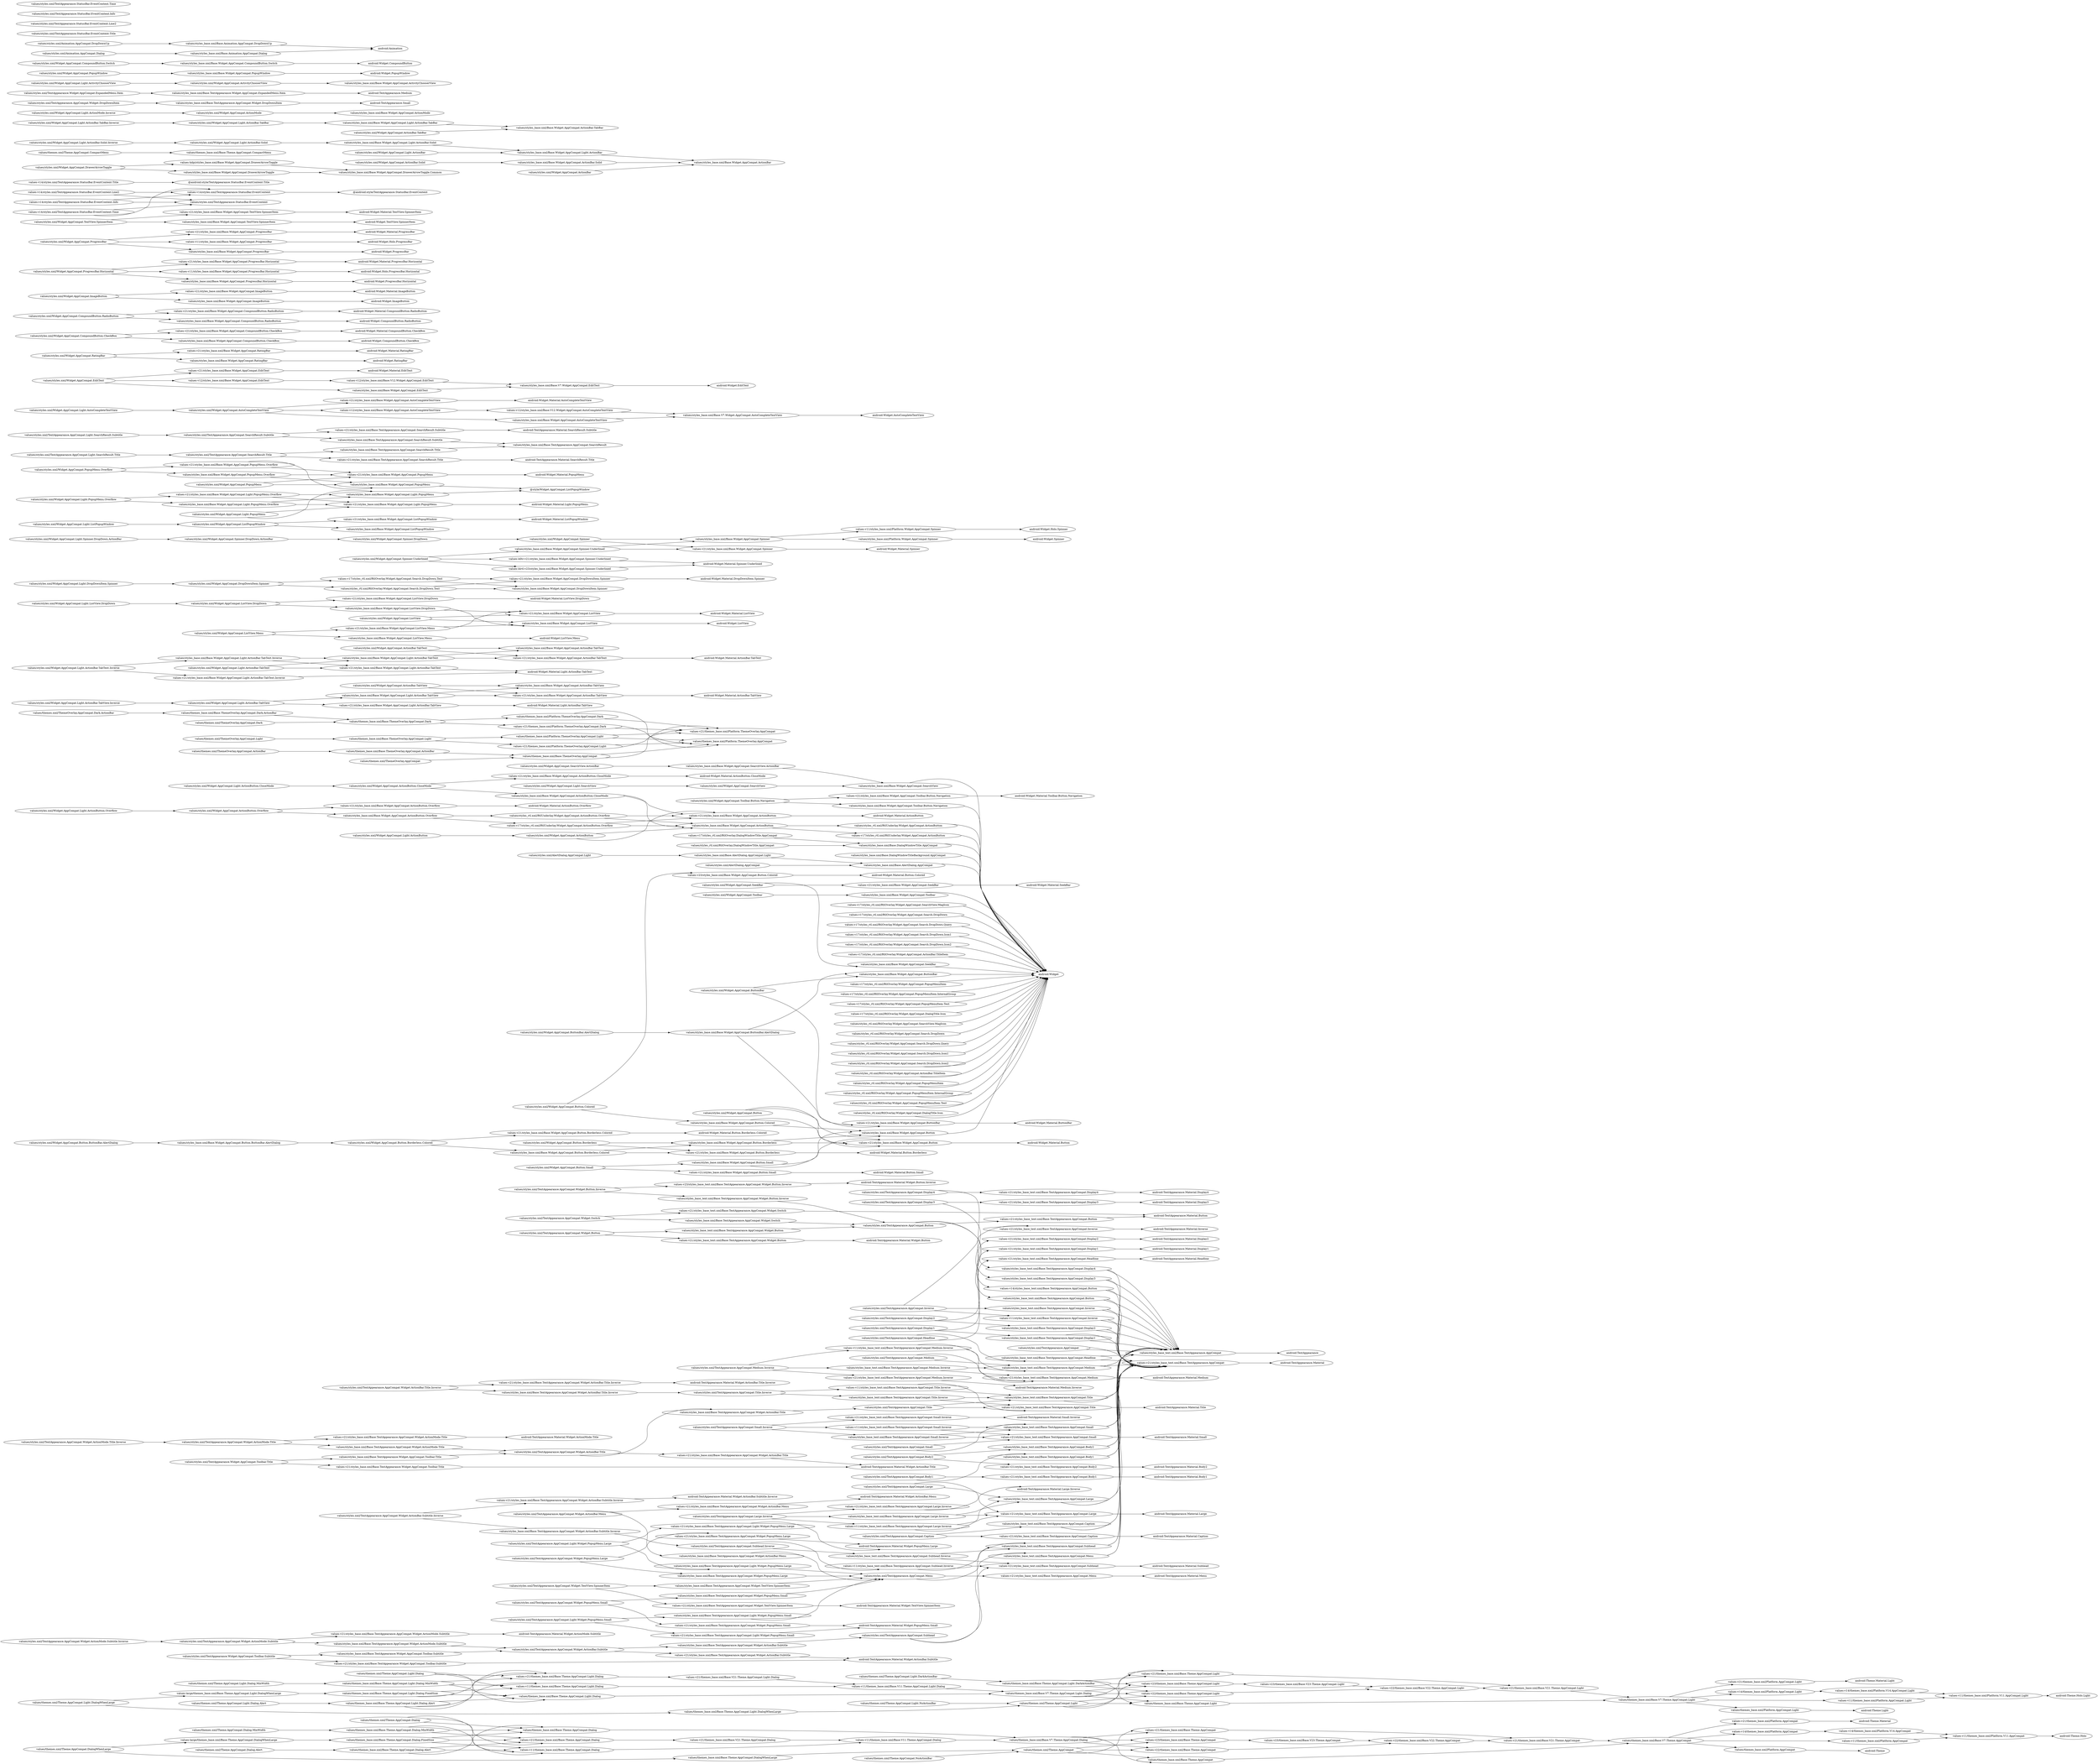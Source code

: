 digraph {
 rankdir=LR;
 subgraph values_v23_themes_base_xml {
  label = "values-v23/themes_base.xml";

    style = "dashed";
            
  values_v23_themes_base_xml_Base_Theme_AppCompat[label="values-v23/themes_base.xml/Base.Theme.AppCompat"];
  values_v23_themes_base_xml_Base_Theme_AppCompat -> values_v23_themes_base_xml_Base_V23_Theme_AppCompat;
  values_v23_themes_base_xml_Base_Theme_AppCompat_Light[label="values-v23/themes_base.xml/Base.Theme.AppCompat.Light"];
  values_v23_themes_base_xml_Base_Theme_AppCompat_Light -> values_v23_themes_base_xml_Base_V23_Theme_AppCompat_Light;
  values_v23_themes_base_xml_Base_V23_Theme_AppCompat[label="values-v23/themes_base.xml/Base.V23.Theme.AppCompat"];
  values_v23_themes_base_xml_Base_V23_Theme_AppCompat_Light[label="values-v23/themes_base.xml/Base.V23.Theme.AppCompat.Light"];
 }
 subgraph values_v23_styles_base_text_xml {
  label = "values-v23/styles_base_text.xml";

    style = "dashed";
            
  values_v23_styles_base_text_xml_Base_TextAppearance_AppCompat_Widget_Button_Inverse[label="values-v23/styles_base_text.xml/Base.TextAppearance.AppCompat.Widget.Button.Inverse"];
 }
 subgraph values_v23_styles_base_xml {
  label = "values-v23/styles_base.xml";

    style = "dashed";
            
  values_v23_styles_base_xml_Base_Widget_AppCompat_Button_Colored[label="values-v23/styles_base.xml/Base.Widget.AppCompat.Button.Colored"];
 }
 subgraph values_v22_themes_base_xml {
  label = "values-v22/themes_base.xml";

    style = "dashed";
            
  values_v22_themes_base_xml_Base_Theme_AppCompat[label="values-v22/themes_base.xml/Base.Theme.AppCompat"];
  values_v22_themes_base_xml_Base_Theme_AppCompat -> values_v22_themes_base_xml_Base_V22_Theme_AppCompat;
  values_v22_themes_base_xml_Base_Theme_AppCompat_Light[label="values-v22/themes_base.xml/Base.Theme.AppCompat.Light"];
  values_v22_themes_base_xml_Base_Theme_AppCompat_Light -> values_v22_themes_base_xml_Base_V22_Theme_AppCompat_Light;
  values_v22_themes_base_xml_Base_V22_Theme_AppCompat[label="values-v22/themes_base.xml/Base.V22.Theme.AppCompat"];
  values_v22_themes_base_xml_Base_V22_Theme_AppCompat_Light[label="values-v22/themes_base.xml/Base.V22.Theme.AppCompat.Light"];
 }
 subgraph values_v21_themes_base_xml {
  label = "values-v21/themes_base.xml";

    style = "dashed";
            
  values_v21_themes_base_xml_Platform_AppCompat[label="values-v21/themes_base.xml/Platform.AppCompat"];
  values_v21_themes_base_xml_Platform_AppCompat_Light[label="values-v21/themes_base.xml/Platform.AppCompat.Light"];
  values_v21_themes_base_xml_Base_Theme_AppCompat[label="values-v21/themes_base.xml/Base.Theme.AppCompat"];
  values_v21_themes_base_xml_Base_Theme_AppCompat -> values_v21_themes_base_xml_Base_V21_Theme_AppCompat;
  values_v21_themes_base_xml_Base_Theme_AppCompat_Light[label="values-v21/themes_base.xml/Base.Theme.AppCompat.Light"];
  values_v21_themes_base_xml_Base_Theme_AppCompat_Light -> values_v21_themes_base_xml_Base_V21_Theme_AppCompat_Light;
  values_v21_themes_base_xml_Base_V21_Theme_AppCompat[label="values-v21/themes_base.xml/Base.V21.Theme.AppCompat"];
  values_v21_themes_base_xml_Base_V21_Theme_AppCompat_Light[label="values-v21/themes_base.xml/Base.V21.Theme.AppCompat.Light"];
  values_v21_themes_base_xml_Base_V21_Theme_AppCompat_Dialog[label="values-v21/themes_base.xml/Base.V21.Theme.AppCompat.Dialog"];
  values_v21_themes_base_xml_Base_V21_Theme_AppCompat_Light_Dialog[label="values-v21/themes_base.xml/Base.V21.Theme.AppCompat.Light.Dialog"];
  values_v21_themes_base_xml_Base_Theme_AppCompat_Dialog[label="values-v21/themes_base.xml/Base.Theme.AppCompat.Dialog"];
  values_v21_themes_base_xml_Base_Theme_AppCompat_Dialog -> values_v21_themes_base_xml_Base_V21_Theme_AppCompat_Dialog;
  values_v21_themes_base_xml_Base_Theme_AppCompat_Light_Dialog[label="values-v21/themes_base.xml/Base.Theme.AppCompat.Light.Dialog"];
  values_v21_themes_base_xml_Base_Theme_AppCompat_Light_Dialog -> values_v21_themes_base_xml_Base_V21_Theme_AppCompat_Light_Dialog;
  values_v21_themes_base_xml_Platform_ThemeOverlay_AppCompat[label="values-v21/themes_base.xml/Platform.ThemeOverlay.AppCompat"];
  values_v21_themes_base_xml_Platform_ThemeOverlay_AppCompat_Dark[label="values-v21/themes_base.xml/Platform.ThemeOverlay.AppCompat.Dark"];
  values_v21_themes_base_xml_Platform_ThemeOverlay_AppCompat_Dark -> values_v21_themes_base_xml_Platform_ThemeOverlay_AppCompat;
  values_v21_themes_base_xml_Platform_ThemeOverlay_AppCompat_Light[label="values-v21/themes_base.xml/Platform.ThemeOverlay.AppCompat.Light"];
  values_v21_themes_base_xml_Platform_ThemeOverlay_AppCompat_Light -> values_v21_themes_base_xml_Platform_ThemeOverlay_AppCompat;
 }
 subgraph values_v21_styles_base_text_xml {
  label = "values-v21/styles_base_text.xml";

    style = "dashed";
            
  values_v21_styles_base_text_xml_Base_TextAppearance_AppCompat[label="values-v21/styles_base_text.xml/Base.TextAppearance.AppCompat"];
  values_v21_styles_base_text_xml_Base_TextAppearance_AppCompat_Display4[label="values-v21/styles_base_text.xml/Base.TextAppearance.AppCompat.Display4"];
  values_v21_styles_base_text_xml_Base_TextAppearance_AppCompat_Display3[label="values-v21/styles_base_text.xml/Base.TextAppearance.AppCompat.Display3"];
  values_v21_styles_base_text_xml_Base_TextAppearance_AppCompat_Display2[label="values-v21/styles_base_text.xml/Base.TextAppearance.AppCompat.Display2"];
  values_v21_styles_base_text_xml_Base_TextAppearance_AppCompat_Display1[label="values-v21/styles_base_text.xml/Base.TextAppearance.AppCompat.Display1"];
  values_v21_styles_base_text_xml_Base_TextAppearance_AppCompat_Headline[label="values-v21/styles_base_text.xml/Base.TextAppearance.AppCompat.Headline"];
  values_v21_styles_base_text_xml_Base_TextAppearance_AppCompat_Title[label="values-v21/styles_base_text.xml/Base.TextAppearance.AppCompat.Title"];
  values_v21_styles_base_text_xml_Base_TextAppearance_AppCompat_Subhead[label="values-v21/styles_base_text.xml/Base.TextAppearance.AppCompat.Subhead"];
  values_v21_styles_base_text_xml_Base_TextAppearance_AppCompat_Body2[label="values-v21/styles_base_text.xml/Base.TextAppearance.AppCompat.Body2"];
  values_v21_styles_base_text_xml_Base_TextAppearance_AppCompat_Body1[label="values-v21/styles_base_text.xml/Base.TextAppearance.AppCompat.Body1"];
  values_v21_styles_base_text_xml_Base_TextAppearance_AppCompat_Caption[label="values-v21/styles_base_text.xml/Base.TextAppearance.AppCompat.Caption"];
  values_v21_styles_base_text_xml_Base_TextAppearance_AppCompat_Menu[label="values-v21/styles_base_text.xml/Base.TextAppearance.AppCompat.Menu"];
  values_v21_styles_base_text_xml_Base_TextAppearance_AppCompat_Inverse[label="values-v21/styles_base_text.xml/Base.TextAppearance.AppCompat.Inverse"];
  values_v21_styles_base_text_xml_Base_TextAppearance_AppCompat_Large[label="values-v21/styles_base_text.xml/Base.TextAppearance.AppCompat.Large"];
  values_v21_styles_base_text_xml_Base_TextAppearance_AppCompat_Large_Inverse[label="values-v21/styles_base_text.xml/Base.TextAppearance.AppCompat.Large.Inverse"];
  values_v21_styles_base_text_xml_Base_TextAppearance_AppCompat_Medium[label="values-v21/styles_base_text.xml/Base.TextAppearance.AppCompat.Medium"];
  values_v21_styles_base_text_xml_Base_TextAppearance_AppCompat_Medium_Inverse[label="values-v21/styles_base_text.xml/Base.TextAppearance.AppCompat.Medium.Inverse"];
  values_v21_styles_base_text_xml_Base_TextAppearance_AppCompat_Small[label="values-v21/styles_base_text.xml/Base.TextAppearance.AppCompat.Small"];
  values_v21_styles_base_text_xml_Base_TextAppearance_AppCompat_Small_Inverse[label="values-v21/styles_base_text.xml/Base.TextAppearance.AppCompat.Small.Inverse"];
  values_v21_styles_base_text_xml_Base_TextAppearance_AppCompat_Button[label="values-v21/styles_base_text.xml/Base.TextAppearance.AppCompat.Button"];
  values_v21_styles_base_text_xml_Base_TextAppearance_AppCompat_Widget_Button[label="values-v21/styles_base_text.xml/Base.TextAppearance.AppCompat.Widget.Button"];
  values_v21_styles_base_text_xml_Base_TextAppearance_AppCompat_Widget_Switch[label="values-v21/styles_base_text.xml/Base.TextAppearance.AppCompat.Widget.Switch"];
 }
 subgraph values_v21_styles_base_xml {
  label = "values-v21/styles_base.xml";

    style = "dashed";
            
  values_v21_styles_base_xml_Base_Widget_AppCompat_ActionBar_TabView[label="values-v21/styles_base.xml/Base.Widget.AppCompat.ActionBar.TabView"];
  values_v21_styles_base_xml_Base_Widget_AppCompat_Light_ActionBar_TabView[label="values-v21/styles_base.xml/Base.Widget.AppCompat.Light.ActionBar.TabView"];
  values_v21_styles_base_xml_Base_Widget_AppCompat_ActionBar_TabText[label="values-v21/styles_base.xml/Base.Widget.AppCompat.ActionBar.TabText"];
  values_v21_styles_base_xml_Base_Widget_AppCompat_Light_ActionBar_TabText[label="values-v21/styles_base.xml/Base.Widget.AppCompat.Light.ActionBar.TabText"];
  values_v21_styles_base_xml_Base_Widget_AppCompat_Light_ActionBar_TabText_Inverse[label="values-v21/styles_base.xml/Base.Widget.AppCompat.Light.ActionBar.TabText.Inverse"];
  values_v21_styles_base_xml_Base_TextAppearance_AppCompat_Widget_ActionBar_Menu[label="values-v21/styles_base.xml/Base.TextAppearance.AppCompat.Widget.ActionBar.Menu"];
  values_v21_styles_base_xml_Base_TextAppearance_AppCompat_Widget_ActionBar_Title[label="values-v21/styles_base.xml/Base.TextAppearance.AppCompat.Widget.ActionBar.Title"];
  values_v21_styles_base_xml_Base_TextAppearance_AppCompat_Widget_ActionBar_Subtitle[label="values-v21/styles_base.xml/Base.TextAppearance.AppCompat.Widget.ActionBar.Subtitle"];
  values_v21_styles_base_xml_Base_TextAppearance_AppCompat_Widget_ActionBar_Title_Inverse[label="values-v21/styles_base.xml/Base.TextAppearance.AppCompat.Widget.ActionBar.Title.Inverse"];
  values_v21_styles_base_xml_Base_TextAppearance_AppCompat_Widget_ActionBar_Subtitle_Inverse[label="values-v21/styles_base.xml/Base.TextAppearance.AppCompat.Widget.ActionBar.Subtitle.Inverse"];
  values_v21_styles_base_xml_Base_TextAppearance_AppCompat_Widget_ActionMode_Title[label="values-v21/styles_base.xml/Base.TextAppearance.AppCompat.Widget.ActionMode.Title"];
  values_v21_styles_base_xml_Base_TextAppearance_AppCompat_Widget_ActionMode_Subtitle[label="values-v21/styles_base.xml/Base.TextAppearance.AppCompat.Widget.ActionMode.Subtitle"];
  values_v21_styles_base_xml_Base_Widget_AppCompat_ActionButton[label="values-v21/styles_base.xml/Base.Widget.AppCompat.ActionButton"];
  values_v21_styles_base_xml_Base_Widget_AppCompat_ActionButton_CloseMode[label="values-v21/styles_base.xml/Base.Widget.AppCompat.ActionButton.CloseMode"];
  values_v21_styles_base_xml_Base_Widget_AppCompat_ActionButton_Overflow[label="values-v21/styles_base.xml/Base.Widget.AppCompat.ActionButton.Overflow"];
  values_v21_styles_base_xml_Base_Widget_AppCompat_Toolbar_Button_Navigation[label="values-v21/styles_base.xml/Base.Widget.AppCompat.Toolbar.Button.Navigation"];
  values_v21_styles_base_xml_Base_TextAppearance_Widget_AppCompat_Toolbar_Title[label="values-v21/styles_base.xml/Base.TextAppearance.Widget.AppCompat.Toolbar.Title"];
  values_v21_styles_base_xml_Base_TextAppearance_Widget_AppCompat_Toolbar_Subtitle[label="values-v21/styles_base.xml/Base.TextAppearance.Widget.AppCompat.Toolbar.Subtitle"];
  values_v21_styles_base_xml_Base_Widget_AppCompat_ListView_DropDown[label="values-v21/styles_base.xml/Base.Widget.AppCompat.ListView.DropDown"];
  values_v21_styles_base_xml_Base_Widget_AppCompat_DropDownItem_Spinner[label="values-v21/styles_base.xml/Base.Widget.AppCompat.DropDownItem.Spinner"];
  values_v21_styles_base_xml_Base_Widget_AppCompat_Spinner[label="values-v21/styles_base.xml/Base.Widget.AppCompat.Spinner"];
  values_v21_styles_base_xml_Base_Widget_AppCompat_ListView[label="values-v21/styles_base.xml/Base.Widget.AppCompat.ListView"];
  values_v21_styles_base_xml_Base_Widget_AppCompat_ListView_Menu[label="values-v21/styles_base.xml/Base.Widget.AppCompat.ListView.Menu"];
  values_v21_styles_base_xml_Base_Widget_AppCompat_ListView_Menu -> values_v21_styles_base_xml_Base_Widget_AppCompat_ListView;
  values_v21_styles_base_xml_Base_Widget_AppCompat_ListPopupWindow[label="values-v21/styles_base.xml/Base.Widget.AppCompat.ListPopupWindow"];
  values_v21_styles_base_xml_Base_Widget_AppCompat_PopupMenu[label="values-v21/styles_base.xml/Base.Widget.AppCompat.PopupMenu"];
  values_v21_styles_base_xml_Base_Widget_AppCompat_Light_PopupMenu[label="values-v21/styles_base.xml/Base.Widget.AppCompat.Light.PopupMenu"];
  values_v21_styles_base_xml_Base_Widget_AppCompat_PopupMenu_Overflow[label="values-v21/styles_base.xml/Base.Widget.AppCompat.PopupMenu.Overflow"];
  values_v21_styles_base_xml_Base_Widget_AppCompat_PopupMenu_Overflow -> values_v21_styles_base_xml_Base_Widget_AppCompat_PopupMenu;
  values_v21_styles_base_xml_Base_Widget_AppCompat_Light_PopupMenu_Overflow[label="values-v21/styles_base.xml/Base.Widget.AppCompat.Light.PopupMenu.Overflow"];
  values_v21_styles_base_xml_Base_Widget_AppCompat_Light_PopupMenu_Overflow -> values_v21_styles_base_xml_Base_Widget_AppCompat_Light_PopupMenu;
  values_v21_styles_base_xml_Base_TextAppearance_AppCompat_Widget_PopupMenu_Large[label="values-v21/styles_base.xml/Base.TextAppearance.AppCompat.Widget.PopupMenu.Large"];
  values_v21_styles_base_xml_Base_TextAppearance_AppCompat_Widget_PopupMenu_Small[label="values-v21/styles_base.xml/Base.TextAppearance.AppCompat.Widget.PopupMenu.Small"];
  values_v21_styles_base_xml_Base_TextAppearance_AppCompat_Light_Widget_PopupMenu_Large[label="values-v21/styles_base.xml/Base.TextAppearance.AppCompat.Light.Widget.PopupMenu.Large"];
  values_v21_styles_base_xml_Base_TextAppearance_AppCompat_Light_Widget_PopupMenu_Small[label="values-v21/styles_base.xml/Base.TextAppearance.AppCompat.Light.Widget.PopupMenu.Small"];
  values_v21_styles_base_xml_Base_TextAppearance_AppCompat_SearchResult_Title[label="values-v21/styles_base.xml/Base.TextAppearance.AppCompat.SearchResult.Title"];
  values_v21_styles_base_xml_Base_TextAppearance_AppCompat_SearchResult_Subtitle[label="values-v21/styles_base.xml/Base.TextAppearance.AppCompat.SearchResult.Subtitle"];
  values_v21_styles_base_xml_Base_Widget_AppCompat_AutoCompleteTextView[label="values-v21/styles_base.xml/Base.Widget.AppCompat.AutoCompleteTextView"];
  values_v21_styles_base_xml_Base_Widget_AppCompat_EditText[label="values-v21/styles_base.xml/Base.Widget.AppCompat.EditText"];
  values_v21_styles_base_xml_Base_Widget_AppCompat_RatingBar[label="values-v21/styles_base.xml/Base.Widget.AppCompat.RatingBar"];
  values_v21_styles_base_xml_Base_Widget_AppCompat_SeekBar[label="values-v21/styles_base.xml/Base.Widget.AppCompat.SeekBar"];
  values_v21_styles_base_xml_Base_Widget_AppCompat_Button[label="values-v21/styles_base.xml/Base.Widget.AppCompat.Button"];
  values_v21_styles_base_xml_Base_Widget_AppCompat_Button_Small[label="values-v21/styles_base.xml/Base.Widget.AppCompat.Button.Small"];
  values_v21_styles_base_xml_Base_Widget_AppCompat_Button_Borderless[label="values-v21/styles_base.xml/Base.Widget.AppCompat.Button.Borderless"];
  values_v21_styles_base_xml_Base_Widget_AppCompat_Button_Borderless_Colored[label="values-v21/styles_base.xml/Base.Widget.AppCompat.Button.Borderless.Colored"];
  values_v21_styles_base_xml_Base_Widget_AppCompat_ButtonBar[label="values-v21/styles_base.xml/Base.Widget.AppCompat.ButtonBar"];
  values_v21_styles_base_xml_Base_Widget_AppCompat_CompoundButton_CheckBox[label="values-v21/styles_base.xml/Base.Widget.AppCompat.CompoundButton.CheckBox"];
  values_v21_styles_base_xml_Base_Widget_AppCompat_CompoundButton_RadioButton[label="values-v21/styles_base.xml/Base.Widget.AppCompat.CompoundButton.RadioButton"];
  values_v21_styles_base_xml_Base_Widget_AppCompat_ImageButton[label="values-v21/styles_base.xml/Base.Widget.AppCompat.ImageButton"];
  values_v21_styles_base_xml_Base_Widget_AppCompat_ProgressBar_Horizontal[label="values-v21/styles_base.xml/Base.Widget.AppCompat.ProgressBar.Horizontal"];
  values_v21_styles_base_xml_Base_Widget_AppCompat_ProgressBar[label="values-v21/styles_base.xml/Base.Widget.AppCompat.ProgressBar"];
  values_v21_styles_base_xml_Base_Widget_AppCompat_TextView_SpinnerItem[label="values-v21/styles_base.xml/Base.Widget.AppCompat.TextView.SpinnerItem"];
  values_v21_styles_base_xml_Base_TextAppearance_AppCompat_Widget_TextView_SpinnerItem[label="values-v21/styles_base.xml/Base.TextAppearance.AppCompat.Widget.TextView.SpinnerItem"];
 }
 subgraph values_v17_styles_rtl_xml {
  label = "values-v17/styles_rtl.xml";

    style = "dashed";
            
  values_v17_styles_rtl_xml_RtlOverlay_Widget_AppCompat_SearchView_MagIcon[label="values-v17/styles_rtl.xml/RtlOverlay.Widget.AppCompat.SearchView.MagIcon"];
  values_v17_styles_rtl_xml_RtlOverlay_Widget_AppCompat_Search_DropDown[label="values-v17/styles_rtl.xml/RtlOverlay.Widget.AppCompat.Search.DropDown"];
  values_v17_styles_rtl_xml_RtlOverlay_Widget_AppCompat_Search_DropDown_Query[label="values-v17/styles_rtl.xml/RtlOverlay.Widget.AppCompat.Search.DropDown.Query"];
  values_v17_styles_rtl_xml_RtlOverlay_Widget_AppCompat_Search_DropDown_Icon1[label="values-v17/styles_rtl.xml/RtlOverlay.Widget.AppCompat.Search.DropDown.Icon1"];
  values_v17_styles_rtl_xml_RtlOverlay_Widget_AppCompat_Search_DropDown_Icon2[label="values-v17/styles_rtl.xml/RtlOverlay.Widget.AppCompat.Search.DropDown.Icon2"];
  values_v17_styles_rtl_xml_RtlOverlay_Widget_AppCompat_Search_DropDown_Text[label="values-v17/styles_rtl.xml/RtlOverlay.Widget.AppCompat.Search.DropDown.Text"];
  values_v17_styles_rtl_xml_RtlOverlay_Widget_AppCompat_ActionBar_TitleItem[label="values-v17/styles_rtl.xml/RtlOverlay.Widget.AppCompat.ActionBar.TitleItem"];
  values_v17_styles_rtl_xml_RtlUnderlay_Widget_AppCompat_ActionButton[label="values-v17/styles_rtl.xml/RtlUnderlay.Widget.AppCompat.ActionButton"];
  values_v17_styles_rtl_xml_RtlUnderlay_Widget_AppCompat_ActionButton_Overflow[label="values-v17/styles_rtl.xml/RtlUnderlay.Widget.AppCompat.ActionButton.Overflow"];
  values_v17_styles_rtl_xml_RtlOverlay_Widget_AppCompat_PopupMenuItem[label="values-v17/styles_rtl.xml/RtlOverlay.Widget.AppCompat.PopupMenuItem"];
  values_v17_styles_rtl_xml_RtlOverlay_Widget_AppCompat_PopupMenuItem_InternalGroup[label="values-v17/styles_rtl.xml/RtlOverlay.Widget.AppCompat.PopupMenuItem.InternalGroup"];
  values_v17_styles_rtl_xml_RtlOverlay_Widget_AppCompat_PopupMenuItem_Text[label="values-v17/styles_rtl.xml/RtlOverlay.Widget.AppCompat.PopupMenuItem.Text"];
  values_v17_styles_rtl_xml_RtlOverlay_Widget_AppCompat_DialogTitle_Icon[label="values-v17/styles_rtl.xml/RtlOverlay.Widget.AppCompat.DialogTitle.Icon"];
  values_v17_styles_rtl_xml_RtlOverlay_DialogWindowTitle_AppCompat[label="values-v17/styles_rtl.xml/RtlOverlay.DialogWindowTitle.AppCompat"];
 }
 subgraph values_v14_themes_base_xml {
  label = "values-v14/themes_base.xml";

    style = "dashed";
            
  values_v14_themes_base_xml_Platform_AppCompat[label="values-v14/themes_base.xml/Platform.AppCompat"];
  values_v14_themes_base_xml_Platform_AppCompat -> values_v14_themes_base_xml_Platform_V14_AppCompat;
  values_v14_themes_base_xml_Platform_AppCompat_Light[label="values-v14/themes_base.xml/Platform.AppCompat.Light"];
  values_v14_themes_base_xml_Platform_AppCompat_Light -> values_v14_themes_base_xml_Platform_V14_AppCompat_Light;
  values_v14_themes_base_xml_Platform_V14_AppCompat[label="values-v14/themes_base.xml/Platform.V14.AppCompat"];
  values_v14_themes_base_xml_Platform_V14_AppCompat_Light[label="values-v14/themes_base.xml/Platform.V14.AppCompat.Light"];
 }
 subgraph values_v14_styles_base_text_xml {
  label = "values-v14/styles_base_text.xml";

    style = "dashed";
            
  values_v14_styles_base_text_xml_Base_TextAppearance_AppCompat_Button[label="values-v14/styles_base_text.xml/Base.TextAppearance.AppCompat.Button"];
 }
 subgraph values_v14_styles_xml {
  label = "values-v14/styles.xml";

    style = "dashed";
            
  values_v14_styles_xml_TextAppearance_StatusBar_EventContent[label="values-v14/styles.xml/TextAppearance.StatusBar.EventContent"];
  values_v14_styles_xml_TextAppearance_StatusBar_EventContent_Title[label="values-v14/styles.xml/TextAppearance.StatusBar.EventContent.Title"];
  values_v14_styles_xml_TextAppearance_StatusBar_EventContent_Line2[label="values-v14/styles.xml/TextAppearance.StatusBar.EventContent.Line2"];
  values_v14_styles_xml_TextAppearance_StatusBar_EventContent_Line2 -> values_v14_styles_xml_TextAppearance_StatusBar_EventContent;
  values_v14_styles_xml_TextAppearance_StatusBar_EventContent_Info[label="values-v14/styles.xml/TextAppearance.StatusBar.EventContent.Info"];
  values_v14_styles_xml_TextAppearance_StatusBar_EventContent_Info -> values_v14_styles_xml_TextAppearance_StatusBar_EventContent;
  values_v14_styles_xml_TextAppearance_StatusBar_EventContent_Time[label="values-v14/styles.xml/TextAppearance.StatusBar.EventContent.Time"];
  values_v14_styles_xml_TextAppearance_StatusBar_EventContent_Time -> values_v14_styles_xml_TextAppearance_StatusBar_EventContent;
 }
 subgraph values_v12_styles_base_xml {
  label = "values-v12/styles_base.xml";

    style = "dashed";
            
  values_v12_styles_base_xml_Base_Widget_AppCompat_EditText[label="values-v12/styles_base.xml/Base.Widget.AppCompat.EditText"];
  values_v12_styles_base_xml_Base_Widget_AppCompat_EditText -> values_v12_styles_base_xml_Base_V12_Widget_AppCompat_EditText;
  values_v12_styles_base_xml_Base_V12_Widget_AppCompat_EditText[label="values-v12/styles_base.xml/Base.V12.Widget.AppCompat.EditText"];
  values_v12_styles_base_xml_Base_Widget_AppCompat_AutoCompleteTextView[label="values-v12/styles_base.xml/Base.Widget.AppCompat.AutoCompleteTextView"];
  values_v12_styles_base_xml_Base_Widget_AppCompat_AutoCompleteTextView -> values_v12_styles_base_xml_Base_V12_Widget_AppCompat_AutoCompleteTextView;
  values_v12_styles_base_xml_Base_V12_Widget_AppCompat_AutoCompleteTextView[label="values-v12/styles_base.xml/Base.V12.Widget.AppCompat.AutoCompleteTextView"];
 }
 subgraph values_v11_themes_base_xml {
  label = "values-v11/themes_base.xml";

    style = "dashed";
            
  values_v11_themes_base_xml_Platform_AppCompat[label="values-v11/themes_base.xml/Platform.AppCompat"];
  values_v11_themes_base_xml_Platform_AppCompat -> values_v11_themes_base_xml_Platform_V11_AppCompat;
  values_v11_themes_base_xml_Platform_AppCompat_Light[label="values-v11/themes_base.xml/Platform.AppCompat.Light"];
  values_v11_themes_base_xml_Platform_AppCompat_Light -> values_v11_themes_base_xml_Platform_V11_AppCompat_Light;
  values_v11_themes_base_xml_Platform_V11_AppCompat[label="values-v11/themes_base.xml/Platform.V11.AppCompat"];
  values_v11_themes_base_xml_Platform_V11_AppCompat_Light[label="values-v11/themes_base.xml/Platform.V11.AppCompat.Light"];
  values_v11_themes_base_xml_Base_V11_Theme_AppCompat_Dialog[label="values-v11/themes_base.xml/Base.V11.Theme.AppCompat.Dialog"];
  values_v11_themes_base_xml_Base_V11_Theme_AppCompat_Light_Dialog[label="values-v11/themes_base.xml/Base.V11.Theme.AppCompat.Light.Dialog"];
  values_v11_themes_base_xml_Base_Theme_AppCompat_Dialog[label="values-v11/themes_base.xml/Base.Theme.AppCompat.Dialog"];
  values_v11_themes_base_xml_Base_Theme_AppCompat_Dialog -> values_v11_themes_base_xml_Base_V11_Theme_AppCompat_Dialog;
  values_v11_themes_base_xml_Base_Theme_AppCompat_Light_Dialog[label="values-v11/themes_base.xml/Base.Theme.AppCompat.Light.Dialog"];
  values_v11_themes_base_xml_Base_Theme_AppCompat_Light_Dialog -> values_v11_themes_base_xml_Base_V11_Theme_AppCompat_Light_Dialog;
 }
 subgraph values_v11_styles_base_text_xml {
  label = "values-v11/styles_base_text.xml";

    style = "dashed";
            
  values_v11_styles_base_text_xml_Base_TextAppearance_AppCompat_Title_Inverse[label="values-v11/styles_base_text.xml/Base.TextAppearance.AppCompat.Title.Inverse"];
  values_v11_styles_base_text_xml_Base_TextAppearance_AppCompat_Subhead_Inverse[label="values-v11/styles_base_text.xml/Base.TextAppearance.AppCompat.Subhead.Inverse"];
  values_v11_styles_base_text_xml_Base_TextAppearance_AppCompat_Inverse[label="values-v11/styles_base_text.xml/Base.TextAppearance.AppCompat.Inverse"];
  values_v11_styles_base_text_xml_Base_TextAppearance_AppCompat_Large_Inverse[label="values-v11/styles_base_text.xml/Base.TextAppearance.AppCompat.Large.Inverse"];
  values_v11_styles_base_text_xml_Base_TextAppearance_AppCompat_Medium_Inverse[label="values-v11/styles_base_text.xml/Base.TextAppearance.AppCompat.Medium.Inverse"];
  values_v11_styles_base_text_xml_Base_TextAppearance_AppCompat_Small_Inverse[label="values-v11/styles_base_text.xml/Base.TextAppearance.AppCompat.Small.Inverse"];
 }
 subgraph values_v11_styles_base_xml {
  label = "values-v11/styles_base.xml";

    style = "dashed";
            
  values_v11_styles_base_xml_Platform_Widget_AppCompat_Spinner[label="values-v11/styles_base.xml/Platform.Widget.AppCompat.Spinner"];
  values_v11_styles_base_xml_Base_Widget_AppCompat_ProgressBar_Horizontal[label="values-v11/styles_base.xml/Base.Widget.AppCompat.ProgressBar.Horizontal"];
  values_v11_styles_base_xml_Base_Widget_AppCompat_ProgressBar[label="values-v11/styles_base.xml/Base.Widget.AppCompat.ProgressBar"];
 }
 subgraph values_ldrtl_v23_styles_base_xml {
  label = "values-ldrtl-v23/styles_base.xml";

    style = "dashed";
            
  values_ldrtl_v23_styles_base_xml_Base_Widget_AppCompat_Spinner_Underlined[label="values-ldrtl-v23/styles_base.xml/Base.Widget.AppCompat.Spinner.Underlined"];
 }
 subgraph values_ldltr_v21_styles_base_xml {
  label = "values-ldltr-v21/styles_base.xml";

    style = "dashed";
            
  values_ldltr_v21_styles_base_xml_Base_Widget_AppCompat_Spinner_Underlined[label="values-ldltr-v21/styles_base.xml/Base.Widget.AppCompat.Spinner.Underlined"];
 }
 subgraph values_large_themes_base_xml {
  label = "values-large/themes_base.xml";

    style = "dashed";
            
  values_large_themes_base_xml_Base_Theme_AppCompat_DialogWhenLarge[label="values-large/themes_base.xml/Base.Theme.AppCompat.DialogWhenLarge"];
  values_large_themes_base_xml_Base_Theme_AppCompat_Light_DialogWhenLarge[label="values-large/themes_base.xml/Base.Theme.AppCompat.Light.DialogWhenLarge"];
 }
 subgraph values_hdpi_styles_base_xml {
  label = "values-hdpi/styles_base.xml";

    style = "dashed";
            
  values_hdpi_styles_base_xml_Base_Widget_AppCompat_DrawerArrowToggle[label="values-hdpi/styles_base.xml/Base.Widget.AppCompat.DrawerArrowToggle"];
 }
 subgraph values_themes_base_xml {
  label = "values/themes_base.xml";

    style = "dashed";
            
  values_themes_base_xml_Platform_AppCompat[label="values/themes_base.xml/Platform.AppCompat"];
  values_themes_base_xml_Platform_AppCompat_Light[label="values/themes_base.xml/Platform.AppCompat.Light"];
  values_themes_base_xml_Base_V7_Theme_AppCompat[label="values/themes_base.xml/Base.V7.Theme.AppCompat"];
  values_themes_base_xml_Base_V7_Theme_AppCompat -> values_themes_base_xml_Platform_AppCompat;
  values_themes_base_xml_Base_V7_Theme_AppCompat_Light[label="values/themes_base.xml/Base.V7.Theme.AppCompat.Light"];
  values_themes_base_xml_Base_V7_Theme_AppCompat_Light -> values_themes_base_xml_Platform_AppCompat_Light;
  values_themes_base_xml_Base_Theme_AppCompat[label="values/themes_base.xml/Base.Theme.AppCompat"];
  values_themes_base_xml_Base_Theme_AppCompat -> values_themes_base_xml_Base_V7_Theme_AppCompat;
  values_themes_base_xml_Base_Theme_AppCompat_Light[label="values/themes_base.xml/Base.Theme.AppCompat.Light"];
  values_themes_base_xml_Base_Theme_AppCompat_Light -> values_themes_base_xml_Base_V7_Theme_AppCompat_Light;
  values_themes_base_xml_Base_Theme_AppCompat_Light_DarkActionBar[label="values/themes_base.xml/Base.Theme.AppCompat.Light.DarkActionBar"];
  values_themes_base_xml_Base_Theme_AppCompat_Light_DarkActionBar -> values_themes_base_xml_Base_Theme_AppCompat_Light;
  values_themes_base_xml_Base_Theme_AppCompat_CompactMenu[label="values/themes_base.xml/Base.Theme.AppCompat.CompactMenu"];
  values_themes_base_xml_Base_V7_Theme_AppCompat_Dialog[label="values/themes_base.xml/Base.V7.Theme.AppCompat.Dialog"];
  values_themes_base_xml_Base_V7_Theme_AppCompat_Dialog -> values_themes_base_xml_Base_Theme_AppCompat;
  values_themes_base_xml_Base_V7_Theme_AppCompat_Light_Dialog[label="values/themes_base.xml/Base.V7.Theme.AppCompat.Light.Dialog"];
  values_themes_base_xml_Base_V7_Theme_AppCompat_Light_Dialog -> values_themes_base_xml_Base_Theme_AppCompat_Light;
  values_themes_base_xml_Base_Theme_AppCompat_Dialog[label="values/themes_base.xml/Base.Theme.AppCompat.Dialog"];
  values_themes_base_xml_Base_Theme_AppCompat_Dialog -> values_themes_base_xml_Base_V7_Theme_AppCompat_Dialog;
  values_themes_base_xml_Base_Theme_AppCompat_Light_Dialog[label="values/themes_base.xml/Base.Theme.AppCompat.Light.Dialog"];
  values_themes_base_xml_Base_Theme_AppCompat_Light_Dialog -> values_themes_base_xml_Base_V7_Theme_AppCompat_Light_Dialog;
  values_themes_base_xml_Base_Theme_AppCompat_Dialog_Alert[label="values/themes_base.xml/Base.Theme.AppCompat.Dialog.Alert"];
  values_themes_base_xml_Base_Theme_AppCompat_Dialog_Alert -> values_themes_base_xml_Base_Theme_AppCompat_Dialog;
  values_themes_base_xml_Base_Theme_AppCompat_Light_Dialog_Alert[label="values/themes_base.xml/Base.Theme.AppCompat.Light.Dialog.Alert"];
  values_themes_base_xml_Base_Theme_AppCompat_Light_Dialog_Alert -> values_themes_base_xml_Base_Theme_AppCompat_Light_Dialog;
  values_themes_base_xml_Base_Theme_AppCompat_Dialog_MinWidth[label="values/themes_base.xml/Base.Theme.AppCompat.Dialog.MinWidth"];
  values_themes_base_xml_Base_Theme_AppCompat_Dialog_MinWidth -> values_themes_base_xml_Base_Theme_AppCompat_Dialog;
  values_themes_base_xml_Base_Theme_AppCompat_Light_Dialog_MinWidth[label="values/themes_base.xml/Base.Theme.AppCompat.Light.Dialog.MinWidth"];
  values_themes_base_xml_Base_Theme_AppCompat_Light_Dialog_MinWidth -> values_themes_base_xml_Base_Theme_AppCompat_Light_Dialog;
  values_themes_base_xml_Base_Theme_AppCompat_Dialog_FixedSize[label="values/themes_base.xml/Base.Theme.AppCompat.Dialog.FixedSize"];
  values_themes_base_xml_Base_Theme_AppCompat_Dialog_FixedSize -> values_themes_base_xml_Base_Theme_AppCompat_Dialog;
  values_themes_base_xml_Base_Theme_AppCompat_Light_Dialog_FixedSize[label="values/themes_base.xml/Base.Theme.AppCompat.Light.Dialog.FixedSize"];
  values_themes_base_xml_Base_Theme_AppCompat_Light_Dialog_FixedSize -> values_themes_base_xml_Base_Theme_AppCompat_Light_Dialog;
  values_themes_base_xml_Base_Theme_AppCompat_DialogWhenLarge[label="values/themes_base.xml/Base.Theme.AppCompat.DialogWhenLarge"];
  values_themes_base_xml_Base_Theme_AppCompat_Light_DialogWhenLarge[label="values/themes_base.xml/Base.Theme.AppCompat.Light.DialogWhenLarge"];
  values_themes_base_xml_Platform_ThemeOverlay_AppCompat[label="values/themes_base.xml/Platform.ThemeOverlay.AppCompat"];
  values_themes_base_xml_Base_ThemeOverlay_AppCompat[label="values/themes_base.xml/Base.ThemeOverlay.AppCompat"];
  values_themes_base_xml_Base_ThemeOverlay_AppCompat -> values_themes_base_xml_Platform_ThemeOverlay_AppCompat;
  values_themes_base_xml_Platform_ThemeOverlay_AppCompat_Dark[label="values/themes_base.xml/Platform.ThemeOverlay.AppCompat.Dark"];
  values_themes_base_xml_Platform_ThemeOverlay_AppCompat_Dark -> values_themes_base_xml_Platform_ThemeOverlay_AppCompat;
  values_themes_base_xml_Platform_ThemeOverlay_AppCompat_Light[label="values/themes_base.xml/Platform.ThemeOverlay.AppCompat.Light"];
  values_themes_base_xml_Platform_ThemeOverlay_AppCompat_Light -> values_themes_base_xml_Platform_ThemeOverlay_AppCompat;
  values_themes_base_xml_Base_ThemeOverlay_AppCompat_Light[label="values/themes_base.xml/Base.ThemeOverlay.AppCompat.Light"];
  values_themes_base_xml_Base_ThemeOverlay_AppCompat_Light -> values_themes_base_xml_Platform_ThemeOverlay_AppCompat_Light;
  values_themes_base_xml_Base_ThemeOverlay_AppCompat_Dark[label="values/themes_base.xml/Base.ThemeOverlay.AppCompat.Dark"];
  values_themes_base_xml_Base_ThemeOverlay_AppCompat_Dark -> values_themes_base_xml_Platform_ThemeOverlay_AppCompat_Dark;
  values_themes_base_xml_Base_ThemeOverlay_AppCompat_ActionBar[label="values/themes_base.xml/Base.ThemeOverlay.AppCompat.ActionBar"];
  values_themes_base_xml_Base_ThemeOverlay_AppCompat_ActionBar -> values_themes_base_xml_Base_ThemeOverlay_AppCompat;
  values_themes_base_xml_Base_ThemeOverlay_AppCompat_Dark_ActionBar[label="values/themes_base.xml/Base.ThemeOverlay.AppCompat.Dark.ActionBar"];
  values_themes_base_xml_Base_ThemeOverlay_AppCompat_Dark_ActionBar -> values_themes_base_xml_Base_ThemeOverlay_AppCompat_Dark;
 }
 subgraph values_themes_xml {
  label = "values/themes.xml";

    style = "dashed";
            
  values_themes_xml_Theme_AppCompat[label="values/themes.xml/Theme.AppCompat"];
  values_themes_xml_Theme_AppCompat_Light[label="values/themes.xml/Theme.AppCompat.Light"];
  values_themes_xml_Theme_AppCompat_Light_DarkActionBar[label="values/themes.xml/Theme.AppCompat.Light.DarkActionBar"];
  values_themes_xml_Theme_AppCompat_NoActionBar[label="values/themes.xml/Theme.AppCompat.NoActionBar"];
  values_themes_xml_Theme_AppCompat_NoActionBar -> values_themes_xml_Theme_AppCompat;
  values_themes_xml_Theme_AppCompat_Light_NoActionBar[label="values/themes.xml/Theme.AppCompat.Light.NoActionBar"];
  values_themes_xml_Theme_AppCompat_Light_NoActionBar -> values_themes_xml_Theme_AppCompat_Light;
  values_themes_xml_Theme_AppCompat_DialogWhenLarge[label="values/themes.xml/Theme.AppCompat.DialogWhenLarge"];
  values_themes_xml_Theme_AppCompat_Light_DialogWhenLarge[label="values/themes.xml/Theme.AppCompat.Light.DialogWhenLarge"];
  values_themes_xml_Theme_AppCompat_Dialog[label="values/themes.xml/Theme.AppCompat.Dialog"];
  values_themes_xml_Theme_AppCompat_Light_Dialog[label="values/themes.xml/Theme.AppCompat.Light.Dialog"];
  values_themes_xml_Theme_AppCompat_Dialog_Alert[label="values/themes.xml/Theme.AppCompat.Dialog.Alert"];
  values_themes_xml_Theme_AppCompat_Light_Dialog_Alert[label="values/themes.xml/Theme.AppCompat.Light.Dialog.Alert"];
  values_themes_xml_Theme_AppCompat_Dialog_MinWidth[label="values/themes.xml/Theme.AppCompat.Dialog.MinWidth"];
  values_themes_xml_Theme_AppCompat_Light_Dialog_MinWidth[label="values/themes.xml/Theme.AppCompat.Light.Dialog.MinWidth"];
  values_themes_xml_Theme_AppCompat_CompactMenu[label="values/themes.xml/Theme.AppCompat.CompactMenu"];
  values_themes_xml_ThemeOverlay_AppCompat[label="values/themes.xml/ThemeOverlay.AppCompat"];
  values_themes_xml_ThemeOverlay_AppCompat_Light[label="values/themes.xml/ThemeOverlay.AppCompat.Light"];
  values_themes_xml_ThemeOverlay_AppCompat_Dark[label="values/themes.xml/ThemeOverlay.AppCompat.Dark"];
  values_themes_xml_ThemeOverlay_AppCompat_ActionBar[label="values/themes.xml/ThemeOverlay.AppCompat.ActionBar"];
  values_themes_xml_ThemeOverlay_AppCompat_Dark_ActionBar[label="values/themes.xml/ThemeOverlay.AppCompat.Dark.ActionBar"];
 }
 subgraph values_styles_rtl_xml {
  label = "values/styles_rtl.xml";

    style = "dashed";
            
  values_styles_rtl_xml_RtlOverlay_Widget_AppCompat_SearchView_MagIcon[label="values/styles_rtl.xml/RtlOverlay.Widget.AppCompat.SearchView.MagIcon"];
  values_styles_rtl_xml_RtlOverlay_Widget_AppCompat_Search_DropDown[label="values/styles_rtl.xml/RtlOverlay.Widget.AppCompat.Search.DropDown"];
  values_styles_rtl_xml_RtlOverlay_Widget_AppCompat_Search_DropDown_Query[label="values/styles_rtl.xml/RtlOverlay.Widget.AppCompat.Search.DropDown.Query"];
  values_styles_rtl_xml_RtlOverlay_Widget_AppCompat_Search_DropDown_Icon1[label="values/styles_rtl.xml/RtlOverlay.Widget.AppCompat.Search.DropDown.Icon1"];
  values_styles_rtl_xml_RtlOverlay_Widget_AppCompat_Search_DropDown_Icon2[label="values/styles_rtl.xml/RtlOverlay.Widget.AppCompat.Search.DropDown.Icon2"];
  values_styles_rtl_xml_RtlOverlay_Widget_AppCompat_Search_DropDown_Text[label="values/styles_rtl.xml/RtlOverlay.Widget.AppCompat.Search.DropDown.Text"];
  values_styles_rtl_xml_RtlOverlay_Widget_AppCompat_ActionBar_TitleItem[label="values/styles_rtl.xml/RtlOverlay.Widget.AppCompat.ActionBar.TitleItem"];
  values_styles_rtl_xml_RtlUnderlay_Widget_AppCompat_ActionButton[label="values/styles_rtl.xml/RtlUnderlay.Widget.AppCompat.ActionButton"];
  values_styles_rtl_xml_RtlUnderlay_Widget_AppCompat_ActionButton_Overflow[label="values/styles_rtl.xml/RtlUnderlay.Widget.AppCompat.ActionButton.Overflow"];
  values_styles_rtl_xml_RtlOverlay_Widget_AppCompat_PopupMenuItem[label="values/styles_rtl.xml/RtlOverlay.Widget.AppCompat.PopupMenuItem"];
  values_styles_rtl_xml_RtlOverlay_Widget_AppCompat_PopupMenuItem_InternalGroup[label="values/styles_rtl.xml/RtlOverlay.Widget.AppCompat.PopupMenuItem.InternalGroup"];
  values_styles_rtl_xml_RtlOverlay_Widget_AppCompat_PopupMenuItem_Text[label="values/styles_rtl.xml/RtlOverlay.Widget.AppCompat.PopupMenuItem.Text"];
  values_styles_rtl_xml_RtlOverlay_Widget_AppCompat_DialogTitle_Icon[label="values/styles_rtl.xml/RtlOverlay.Widget.AppCompat.DialogTitle.Icon"];
  values_styles_rtl_xml_RtlOverlay_DialogWindowTitle_AppCompat[label="values/styles_rtl.xml/RtlOverlay.DialogWindowTitle.AppCompat"];
 }
 subgraph values_styles_base_text_xml {
  label = "values/styles_base_text.xml";

    style = "dashed";
            
  values_styles_base_text_xml_Base_TextAppearance_AppCompat[label="values/styles_base_text.xml/Base.TextAppearance.AppCompat"];
  values_styles_base_text_xml_Base_TextAppearance_AppCompat_Display4[label="values/styles_base_text.xml/Base.TextAppearance.AppCompat.Display4"];
  values_styles_base_text_xml_Base_TextAppearance_AppCompat_Display4 -> values_styles_base_text_xml_Base_TextAppearance_AppCompat;
  values_styles_base_text_xml_Base_TextAppearance_AppCompat_Display3[label="values/styles_base_text.xml/Base.TextAppearance.AppCompat.Display3"];
  values_styles_base_text_xml_Base_TextAppearance_AppCompat_Display3 -> values_styles_base_text_xml_Base_TextAppearance_AppCompat;
  values_styles_base_text_xml_Base_TextAppearance_AppCompat_Display2[label="values/styles_base_text.xml/Base.TextAppearance.AppCompat.Display2"];
  values_styles_base_text_xml_Base_TextAppearance_AppCompat_Display2 -> values_styles_base_text_xml_Base_TextAppearance_AppCompat;
  values_styles_base_text_xml_Base_TextAppearance_AppCompat_Display1[label="values/styles_base_text.xml/Base.TextAppearance.AppCompat.Display1"];
  values_styles_base_text_xml_Base_TextAppearance_AppCompat_Display1 -> values_styles_base_text_xml_Base_TextAppearance_AppCompat;
  values_styles_base_text_xml_Base_TextAppearance_AppCompat_Headline[label="values/styles_base_text.xml/Base.TextAppearance.AppCompat.Headline"];
  values_styles_base_text_xml_Base_TextAppearance_AppCompat_Headline -> values_styles_base_text_xml_Base_TextAppearance_AppCompat;
  values_styles_base_text_xml_Base_TextAppearance_AppCompat_Title[label="values/styles_base_text.xml/Base.TextAppearance.AppCompat.Title"];
  values_styles_base_text_xml_Base_TextAppearance_AppCompat_Title -> values_styles_base_text_xml_Base_TextAppearance_AppCompat;
  values_styles_base_text_xml_Base_TextAppearance_AppCompat_Title_Inverse[label="values/styles_base_text.xml/Base.TextAppearance.AppCompat.Title.Inverse"];
  values_styles_base_text_xml_Base_TextAppearance_AppCompat_Title_Inverse -> values_styles_base_text_xml_Base_TextAppearance_AppCompat_Title;
  values_styles_base_text_xml_Base_TextAppearance_AppCompat_Subhead[label="values/styles_base_text.xml/Base.TextAppearance.AppCompat.Subhead"];
  values_styles_base_text_xml_Base_TextAppearance_AppCompat_Subhead -> values_styles_base_text_xml_Base_TextAppearance_AppCompat;
  values_styles_base_text_xml_Base_TextAppearance_AppCompat_Subhead_Inverse[label="values/styles_base_text.xml/Base.TextAppearance.AppCompat.Subhead.Inverse"];
  values_styles_base_text_xml_Base_TextAppearance_AppCompat_Subhead_Inverse -> values_styles_base_text_xml_Base_TextAppearance_AppCompat_Subhead;
  values_styles_base_text_xml_Base_TextAppearance_AppCompat_Body2[label="values/styles_base_text.xml/Base.TextAppearance.AppCompat.Body2"];
  values_styles_base_text_xml_Base_TextAppearance_AppCompat_Body2 -> values_styles_base_text_xml_Base_TextAppearance_AppCompat;
  values_styles_base_text_xml_Base_TextAppearance_AppCompat_Body1[label="values/styles_base_text.xml/Base.TextAppearance.AppCompat.Body1"];
  values_styles_base_text_xml_Base_TextAppearance_AppCompat_Body1 -> values_styles_base_text_xml_Base_TextAppearance_AppCompat;
  values_styles_base_text_xml_Base_TextAppearance_AppCompat_Caption[label="values/styles_base_text.xml/Base.TextAppearance.AppCompat.Caption"];
  values_styles_base_text_xml_Base_TextAppearance_AppCompat_Caption -> values_styles_base_text_xml_Base_TextAppearance_AppCompat;
  values_styles_base_text_xml_Base_TextAppearance_AppCompat_Menu[label="values/styles_base_text.xml/Base.TextAppearance.AppCompat.Menu"];
  values_styles_base_text_xml_Base_TextAppearance_AppCompat_Menu -> values_styles_base_text_xml_Base_TextAppearance_AppCompat;
  values_styles_base_text_xml_Base_TextAppearance_AppCompat_Button[label="values/styles_base_text.xml/Base.TextAppearance.AppCompat.Button"];
  values_styles_base_text_xml_Base_TextAppearance_AppCompat_Button -> values_styles_base_text_xml_Base_TextAppearance_AppCompat;
  values_styles_base_text_xml_Base_TextAppearance_AppCompat_Widget_Button[label="values/styles_base_text.xml/Base.TextAppearance.AppCompat.Widget.Button"];
  values_styles_base_text_xml_Base_TextAppearance_AppCompat_Widget_Button_Inverse[label="values/styles_base_text.xml/Base.TextAppearance.AppCompat.Widget.Button.Inverse"];
  values_styles_base_text_xml_Base_TextAppearance_AppCompat_Inverse[label="values/styles_base_text.xml/Base.TextAppearance.AppCompat.Inverse"];
  values_styles_base_text_xml_Base_TextAppearance_AppCompat_Inverse -> values_styles_base_text_xml_Base_TextAppearance_AppCompat;
  values_styles_base_text_xml_Base_TextAppearance_AppCompat_Large[label="values/styles_base_text.xml/Base.TextAppearance.AppCompat.Large"];
  values_styles_base_text_xml_Base_TextAppearance_AppCompat_Large -> values_styles_base_text_xml_Base_TextAppearance_AppCompat;
  values_styles_base_text_xml_Base_TextAppearance_AppCompat_Large_Inverse[label="values/styles_base_text.xml/Base.TextAppearance.AppCompat.Large.Inverse"];
  values_styles_base_text_xml_Base_TextAppearance_AppCompat_Large_Inverse -> values_styles_base_text_xml_Base_TextAppearance_AppCompat_Large;
  values_styles_base_text_xml_Base_TextAppearance_AppCompat_Medium[label="values/styles_base_text.xml/Base.TextAppearance.AppCompat.Medium"];
  values_styles_base_text_xml_Base_TextAppearance_AppCompat_Medium -> values_styles_base_text_xml_Base_TextAppearance_AppCompat;
  values_styles_base_text_xml_Base_TextAppearance_AppCompat_Medium_Inverse[label="values/styles_base_text.xml/Base.TextAppearance.AppCompat.Medium.Inverse"];
  values_styles_base_text_xml_Base_TextAppearance_AppCompat_Medium_Inverse -> values_styles_base_text_xml_Base_TextAppearance_AppCompat_Medium;
  values_styles_base_text_xml_Base_TextAppearance_AppCompat_Small[label="values/styles_base_text.xml/Base.TextAppearance.AppCompat.Small"];
  values_styles_base_text_xml_Base_TextAppearance_AppCompat_Small -> values_styles_base_text_xml_Base_TextAppearance_AppCompat;
  values_styles_base_text_xml_Base_TextAppearance_AppCompat_Small_Inverse[label="values/styles_base_text.xml/Base.TextAppearance.AppCompat.Small.Inverse"];
  values_styles_base_text_xml_Base_TextAppearance_AppCompat_Small_Inverse -> values_styles_base_text_xml_Base_TextAppearance_AppCompat_Small;
 }
 subgraph values_styles_base_xml {
  label = "values/styles_base.xml";

    style = "dashed";
            
  values_styles_base_xml_Base_Widget_AppCompat_ActionBar[label="values/styles_base.xml/Base.Widget.AppCompat.ActionBar"];
  values_styles_base_xml_Base_Widget_AppCompat_Light_ActionBar[label="values/styles_base.xml/Base.Widget.AppCompat.Light.ActionBar"];
  values_styles_base_xml_Base_Widget_AppCompat_Light_ActionBar -> values_styles_base_xml_Base_Widget_AppCompat_ActionBar;
  values_styles_base_xml_Base_Widget_AppCompat_ActionBar_Solid[label="values/styles_base.xml/Base.Widget.AppCompat.ActionBar.Solid"];
  values_styles_base_xml_Base_Widget_AppCompat_ActionBar_Solid -> values_styles_base_xml_Base_Widget_AppCompat_ActionBar;
  values_styles_base_xml_Base_Widget_AppCompat_Light_ActionBar_Solid[label="values/styles_base.xml/Base.Widget.AppCompat.Light.ActionBar.Solid"];
  values_styles_base_xml_Base_Widget_AppCompat_Light_ActionBar_Solid -> values_styles_base_xml_Base_Widget_AppCompat_Light_ActionBar;
  values_styles_base_xml_Base_Widget_AppCompat_ActionButton[label="values/styles_base.xml/Base.Widget.AppCompat.ActionButton"];
  values_styles_base_xml_Base_Widget_AppCompat_ActionButton_CloseMode[label="values/styles_base.xml/Base.Widget.AppCompat.ActionButton.CloseMode"];
  values_styles_base_xml_Base_Widget_AppCompat_ActionButton_CloseMode -> values_styles_base_xml_Base_Widget_AppCompat_ActionButton;
  values_styles_base_xml_Base_Widget_AppCompat_ActionButton_Overflow[label="values/styles_base.xml/Base.Widget.AppCompat.ActionButton.Overflow"];
  values_styles_base_xml_Base_Widget_AppCompat_ActionBar_TabBar[label="values/styles_base.xml/Base.Widget.AppCompat.ActionBar.TabBar"];
  values_styles_base_xml_Base_Widget_AppCompat_Light_ActionBar_TabBar[label="values/styles_base.xml/Base.Widget.AppCompat.Light.ActionBar.TabBar"];
  values_styles_base_xml_Base_Widget_AppCompat_Light_ActionBar_TabBar -> values_styles_base_xml_Base_Widget_AppCompat_ActionBar_TabBar;
  values_styles_base_xml_Base_Widget_AppCompat_ActionBar_TabView[label="values/styles_base.xml/Base.Widget.AppCompat.ActionBar.TabView"];
  values_styles_base_xml_Base_Widget_AppCompat_Light_ActionBar_TabView[label="values/styles_base.xml/Base.Widget.AppCompat.Light.ActionBar.TabView"];
  values_styles_base_xml_Base_Widget_AppCompat_Light_ActionBar_TabView -> values_styles_base_xml_Base_Widget_AppCompat_ActionBar_TabView;
  values_styles_base_xml_Base_Widget_AppCompat_ActionBar_TabText[label="values/styles_base.xml/Base.Widget.AppCompat.ActionBar.TabText"];
  values_styles_base_xml_Base_Widget_AppCompat_Light_ActionBar_TabText[label="values/styles_base.xml/Base.Widget.AppCompat.Light.ActionBar.TabText"];
  values_styles_base_xml_Base_Widget_AppCompat_Light_ActionBar_TabText -> values_styles_base_xml_Base_Widget_AppCompat_ActionBar_TabText;
  values_styles_base_xml_Base_Widget_AppCompat_Light_ActionBar_TabText_Inverse[label="values/styles_base.xml/Base.Widget.AppCompat.Light.ActionBar.TabText.Inverse"];
  values_styles_base_xml_Base_Widget_AppCompat_Light_ActionBar_TabText_Inverse -> values_styles_base_xml_Base_Widget_AppCompat_Light_ActionBar_TabText;
  values_styles_base_xml_Base_Widget_AppCompat_ActionMode[label="values/styles_base.xml/Base.Widget.AppCompat.ActionMode"];
  values_styles_base_xml_Base_TextAppearance_AppCompat_Widget_ActionMode_Title[label="values/styles_base.xml/Base.TextAppearance.AppCompat.Widget.ActionMode.Title"];
  values_styles_base_xml_Base_TextAppearance_AppCompat_Widget_ActionMode_Subtitle[label="values/styles_base.xml/Base.TextAppearance.AppCompat.Widget.ActionMode.Subtitle"];
  values_styles_base_xml_Base_TextAppearance_AppCompat_Widget_ActionBar_Menu[label="values/styles_base.xml/Base.TextAppearance.AppCompat.Widget.ActionBar.Menu"];
  values_styles_base_xml_Base_TextAppearance_AppCompat_Widget_ActionBar_Title[label="values/styles_base.xml/Base.TextAppearance.AppCompat.Widget.ActionBar.Title"];
  values_styles_base_xml_Base_TextAppearance_AppCompat_Widget_ActionBar_Subtitle[label="values/styles_base.xml/Base.TextAppearance.AppCompat.Widget.ActionBar.Subtitle"];
  values_styles_base_xml_Base_TextAppearance_AppCompat_Widget_ActionBar_Title_Inverse[label="values/styles_base.xml/Base.TextAppearance.AppCompat.Widget.ActionBar.Title.Inverse"];
  values_styles_base_xml_Base_TextAppearance_AppCompat_Widget_ActionBar_Subtitle_Inverse[label="values/styles_base.xml/Base.TextAppearance.AppCompat.Widget.ActionBar.Subtitle.Inverse"];
  values_styles_base_xml_Base_Widget_AppCompat_ProgressBar_Horizontal[label="values/styles_base.xml/Base.Widget.AppCompat.ProgressBar.Horizontal"];
  values_styles_base_xml_Base_Widget_AppCompat_ProgressBar[label="values/styles_base.xml/Base.Widget.AppCompat.ProgressBar"];
  values_styles_base_xml_Platform_Widget_AppCompat_Spinner[label="values/styles_base.xml/Platform.Widget.AppCompat.Spinner"];
  values_styles_base_xml_Base_Widget_AppCompat_Spinner[label="values/styles_base.xml/Base.Widget.AppCompat.Spinner"];
  values_styles_base_xml_Base_Widget_AppCompat_Spinner -> values_styles_base_xml_Platform_Widget_AppCompat_Spinner;
  values_styles_base_xml_Base_Widget_AppCompat_Spinner_Underlined[label="values/styles_base.xml/Base.Widget.AppCompat.Spinner.Underlined"];
  values_styles_base_xml_Base_Widget_AppCompat_Spinner_Underlined -> values_styles_base_xml_Base_Widget_AppCompat_Spinner;
  values_styles_base_xml_Base_Widget_AppCompat_DropDownItem_Spinner[label="values/styles_base.xml/Base.Widget.AppCompat.DropDownItem.Spinner"];
  values_styles_base_xml_Base_Widget_AppCompat_ListView[label="values/styles_base.xml/Base.Widget.AppCompat.ListView"];
  values_styles_base_xml_Base_Widget_AppCompat_ListView_DropDown[label="values/styles_base.xml/Base.Widget.AppCompat.ListView.DropDown"];
  values_styles_base_xml_Base_Widget_AppCompat_ListView_DropDown -> values_styles_base_xml_Base_Widget_AppCompat_ListView;
  values_styles_base_xml_Base_TextAppearance_AppCompat_Widget_DropDownItem[label="values/styles_base.xml/Base.TextAppearance.AppCompat.Widget.DropDownItem"];
  values_styles_base_xml_Base_TextAppearance_Widget_AppCompat_ExpandedMenu_Item[label="values/styles_base.xml/Base.TextAppearance.Widget.AppCompat.ExpandedMenu.Item"];
  values_styles_base_xml_Base_Widget_AppCompat_ListView_Menu[label="values/styles_base.xml/Base.Widget.AppCompat.ListView.Menu"];
  values_styles_base_xml_Base_Widget_AppCompat_ListPopupWindow[label="values/styles_base.xml/Base.Widget.AppCompat.ListPopupWindow"];
  values_styles_base_xml_Base_Widget_AppCompat_PopupMenu_Overflow[label="values/styles_base.xml/Base.Widget.AppCompat.PopupMenu.Overflow"];
  values_styles_base_xml_Base_Widget_AppCompat_PopupMenu_Overflow -> values_styles_base_xml_Base_Widget_AppCompat_PopupMenu;
  values_styles_base_xml_Base_Widget_AppCompat_Light_PopupMenu_Overflow[label="values/styles_base.xml/Base.Widget.AppCompat.Light.PopupMenu.Overflow"];
  values_styles_base_xml_Base_Widget_AppCompat_Light_PopupMenu_Overflow -> values_styles_base_xml_Base_Widget_AppCompat_Light_PopupMenu;
  values_styles_base_xml_Base_Widget_AppCompat_PopupMenu[label="values/styles_base.xml/Base.Widget.AppCompat.PopupMenu"];
  values_styles_base_xml_Base_Widget_AppCompat_Light_PopupMenu[label="values/styles_base.xml/Base.Widget.AppCompat.Light.PopupMenu"];
  values_styles_base_xml_Base_TextAppearance_AppCompat_Widget_PopupMenu_Large[label="values/styles_base.xml/Base.TextAppearance.AppCompat.Widget.PopupMenu.Large"];
  values_styles_base_xml_Base_TextAppearance_AppCompat_Widget_PopupMenu_Small[label="values/styles_base.xml/Base.TextAppearance.AppCompat.Widget.PopupMenu.Small"];
  values_styles_base_xml_Base_TextAppearance_AppCompat_Light_Widget_PopupMenu_Large[label="values/styles_base.xml/Base.TextAppearance.AppCompat.Light.Widget.PopupMenu.Large"];
  values_styles_base_xml_Base_TextAppearance_AppCompat_Light_Widget_PopupMenu_Small[label="values/styles_base.xml/Base.TextAppearance.AppCompat.Light.Widget.PopupMenu.Small"];
  values_styles_base_xml_Base_TextAppearance_AppCompat_SearchResult[label="values/styles_base.xml/Base.TextAppearance.AppCompat.SearchResult"];
  values_styles_base_xml_Base_TextAppearance_AppCompat_SearchResult_Title[label="values/styles_base.xml/Base.TextAppearance.AppCompat.SearchResult.Title"];
  values_styles_base_xml_Base_TextAppearance_AppCompat_SearchResult_Title -> values_styles_base_xml_Base_TextAppearance_AppCompat_SearchResult;
  values_styles_base_xml_Base_TextAppearance_AppCompat_SearchResult_Subtitle[label="values/styles_base.xml/Base.TextAppearance.AppCompat.SearchResult.Subtitle"];
  values_styles_base_xml_Base_TextAppearance_AppCompat_SearchResult_Subtitle -> values_styles_base_xml_Base_TextAppearance_AppCompat_SearchResult;
  values_styles_base_xml_Base_Widget_AppCompat_AutoCompleteTextView[label="values/styles_base.xml/Base.Widget.AppCompat.AutoCompleteTextView"];
  values_styles_base_xml_Base_Widget_AppCompat_AutoCompleteTextView -> values_styles_base_xml_Base_V7_Widget_AppCompat_AutoCompleteTextView;
  values_styles_base_xml_Base_V7_Widget_AppCompat_AutoCompleteTextView[label="values/styles_base.xml/Base.V7.Widget.AppCompat.AutoCompleteTextView"];
  values_styles_base_xml_Base_Widget_AppCompat_ActivityChooserView[label="values/styles_base.xml/Base.Widget.AppCompat.ActivityChooserView"];
  values_styles_base_xml_Base_Widget_AppCompat_PopupWindow[label="values/styles_base.xml/Base.Widget.AppCompat.PopupWindow"];
  values_styles_base_xml_Base_Widget_AppCompat_Toolbar[label="values/styles_base.xml/Base.Widget.AppCompat.Toolbar"];
  values_styles_base_xml_Base_Widget_AppCompat_Toolbar_Button_Navigation[label="values/styles_base.xml/Base.Widget.AppCompat.Toolbar.Button.Navigation"];
  values_styles_base_xml_Base_TextAppearance_Widget_AppCompat_Toolbar_Title[label="values/styles_base.xml/Base.TextAppearance.Widget.AppCompat.Toolbar.Title"];
  values_styles_base_xml_Base_TextAppearance_Widget_AppCompat_Toolbar_Subtitle[label="values/styles_base.xml/Base.TextAppearance.Widget.AppCompat.Toolbar.Subtitle"];
  values_styles_base_xml_Base_Widget_AppCompat_SearchView[label="values/styles_base.xml/Base.Widget.AppCompat.SearchView"];
  values_styles_base_xml_Base_Widget_AppCompat_SearchView_ActionBar[label="values/styles_base.xml/Base.Widget.AppCompat.SearchView.ActionBar"];
  values_styles_base_xml_Base_Widget_AppCompat_SearchView_ActionBar -> values_styles_base_xml_Base_Widget_AppCompat_SearchView;
  values_styles_base_xml_Base_Widget_AppCompat_EditText[label="values/styles_base.xml/Base.Widget.AppCompat.EditText"];
  values_styles_base_xml_Base_Widget_AppCompat_EditText -> values_styles_base_xml_Base_V7_Widget_AppCompat_EditText;
  values_styles_base_xml_Base_V7_Widget_AppCompat_EditText[label="values/styles_base.xml/Base.V7.Widget.AppCompat.EditText"];
  values_styles_base_xml_Base_Widget_AppCompat_DrawerArrowToggle_Common[label="values/styles_base.xml/Base.Widget.AppCompat.DrawerArrowToggle.Common"];
  values_styles_base_xml_Base_Widget_AppCompat_DrawerArrowToggle[label="values/styles_base.xml/Base.Widget.AppCompat.DrawerArrowToggle"];
  values_styles_base_xml_Base_Widget_AppCompat_DrawerArrowToggle -> values_styles_base_xml_Base_Widget_AppCompat_DrawerArrowToggle_Common;
  values_styles_base_xml_Base_Widget_AppCompat_CompoundButton_CheckBox[label="values/styles_base.xml/Base.Widget.AppCompat.CompoundButton.CheckBox"];
  values_styles_base_xml_Base_Widget_AppCompat_CompoundButton_RadioButton[label="values/styles_base.xml/Base.Widget.AppCompat.CompoundButton.RadioButton"];
  values_styles_base_xml_Base_Widget_AppCompat_CompoundButton_Switch[label="values/styles_base.xml/Base.Widget.AppCompat.CompoundButton.Switch"];
  values_styles_base_xml_Base_TextAppearance_AppCompat_Widget_Switch[label="values/styles_base.xml/Base.TextAppearance.AppCompat.Widget.Switch"];
  values_styles_base_xml_Base_Widget_AppCompat_RatingBar[label="values/styles_base.xml/Base.Widget.AppCompat.RatingBar"];
  values_styles_base_xml_Base_Widget_AppCompat_SeekBar[label="values/styles_base.xml/Base.Widget.AppCompat.SeekBar"];
  values_styles_base_xml_Base_Widget_AppCompat_Button[label="values/styles_base.xml/Base.Widget.AppCompat.Button"];
  values_styles_base_xml_Base_Widget_AppCompat_Button_Small[label="values/styles_base.xml/Base.Widget.AppCompat.Button.Small"];
  values_styles_base_xml_Base_Widget_AppCompat_Button_Small -> values_styles_base_xml_Base_Widget_AppCompat_Button;
  values_styles_base_xml_Base_Widget_AppCompat_Button_Colored[label="values/styles_base.xml/Base.Widget.AppCompat.Button.Colored"];
  values_styles_base_xml_Base_Widget_AppCompat_Button_Colored -> values_styles_base_xml_Base_Widget_AppCompat_Button;
  values_styles_base_xml_Base_Widget_AppCompat_Button_Borderless[label="values/styles_base.xml/Base.Widget.AppCompat.Button.Borderless"];
  values_styles_base_xml_Base_Widget_AppCompat_Button_Borderless -> values_styles_base_xml_Base_Widget_AppCompat_Button;
  values_styles_base_xml_Base_Widget_AppCompat_Button_Borderless_Colored[label="values/styles_base.xml/Base.Widget.AppCompat.Button.Borderless.Colored"];
  values_styles_base_xml_Base_Widget_AppCompat_Button_Borderless_Colored -> values_styles_base_xml_Base_Widget_AppCompat_Button_Borderless;
  values_styles_base_xml_Base_Widget_AppCompat_Button_ButtonBar_AlertDialog[label="values/styles_base.xml/Base.Widget.AppCompat.Button.ButtonBar.AlertDialog"];
  values_styles_base_xml_Base_Widget_AppCompat_ImageButton[label="values/styles_base.xml/Base.Widget.AppCompat.ImageButton"];
  values_styles_base_xml_Base_Widget_AppCompat_TextView_SpinnerItem[label="values/styles_base.xml/Base.Widget.AppCompat.TextView.SpinnerItem"];
  values_styles_base_xml_Base_TextAppearance_AppCompat_Widget_TextView_SpinnerItem[label="values/styles_base.xml/Base.TextAppearance.AppCompat.Widget.TextView.SpinnerItem"];
  values_styles_base_xml_Base_DialogWindowTitleBackground_AppCompat[label="values/styles_base.xml/Base.DialogWindowTitleBackground.AppCompat"];
  values_styles_base_xml_Base_DialogWindowTitle_AppCompat[label="values/styles_base.xml/Base.DialogWindowTitle.AppCompat"];
  values_styles_base_xml_Base_Animation_AppCompat_Dialog[label="values/styles_base.xml/Base.Animation.AppCompat.Dialog"];
  values_styles_base_xml_Base_Widget_AppCompat_ButtonBar[label="values/styles_base.xml/Base.Widget.AppCompat.ButtonBar"];
  values_styles_base_xml_Base_Widget_AppCompat_ButtonBar_AlertDialog[label="values/styles_base.xml/Base.Widget.AppCompat.ButtonBar.AlertDialog"];
  values_styles_base_xml_Base_Widget_AppCompat_ButtonBar_AlertDialog -> values_styles_base_xml_Base_Widget_AppCompat_ButtonBar;
  values_styles_base_xml_Base_Animation_AppCompat_DropDownUp[label="values/styles_base.xml/Base.Animation.AppCompat.DropDownUp"];
  values_styles_base_xml_Base_AlertDialog_AppCompat[label="values/styles_base.xml/Base.AlertDialog.AppCompat"];
  values_styles_base_xml_Base_AlertDialog_AppCompat_Light[label="values/styles_base.xml/Base.AlertDialog.AppCompat.Light"];
  values_styles_base_xml_Base_AlertDialog_AppCompat_Light -> values_styles_base_xml_Base_AlertDialog_AppCompat;
 }
 subgraph values_styles_xml {
  label = "values/styles.xml";

    style = "dashed";
            
  values_styles_xml_Widget_AppCompat_ActionBar[label="values/styles.xml/Widget.AppCompat.ActionBar"];
  values_styles_xml_Widget_AppCompat_Light_ActionBar[label="values/styles.xml/Widget.AppCompat.Light.ActionBar"];
  values_styles_xml_Widget_AppCompat_ActionBar_Solid[label="values/styles.xml/Widget.AppCompat.ActionBar.Solid"];
  values_styles_xml_Widget_AppCompat_Light_ActionBar_Solid[label="values/styles.xml/Widget.AppCompat.Light.ActionBar.Solid"];
  values_styles_xml_TextAppearance_AppCompat_Widget_ActionBar_Title[label="values/styles.xml/TextAppearance.AppCompat.Widget.ActionBar.Title"];
  values_styles_xml_TextAppearance_AppCompat_Widget_ActionBar_Subtitle[label="values/styles.xml/TextAppearance.AppCompat.Widget.ActionBar.Subtitle"];
  values_styles_xml_TextAppearance_AppCompat_Widget_ActionBar_Title_Inverse[label="values/styles.xml/TextAppearance.AppCompat.Widget.ActionBar.Title.Inverse"];
  values_styles_xml_TextAppearance_AppCompat_Widget_ActionBar_Subtitle_Inverse[label="values/styles.xml/TextAppearance.AppCompat.Widget.ActionBar.Subtitle.Inverse"];
  values_styles_xml_Widget_AppCompat_ProgressBar_Horizontal[label="values/styles.xml/Widget.AppCompat.ProgressBar.Horizontal"];
  values_styles_xml_Widget_AppCompat_ProgressBar[label="values/styles.xml/Widget.AppCompat.ProgressBar"];
  values_styles_xml_Widget_AppCompat_ActionButton[label="values/styles.xml/Widget.AppCompat.ActionButton"];
  values_styles_xml_Widget_AppCompat_ActionButton_CloseMode[label="values/styles.xml/Widget.AppCompat.ActionButton.CloseMode"];
  values_styles_xml_Widget_AppCompat_ActionButton_Overflow[label="values/styles.xml/Widget.AppCompat.ActionButton.Overflow"];
  values_styles_xml_Widget_AppCompat_ActionBar_TabBar[label="values/styles.xml/Widget.AppCompat.ActionBar.TabBar"];
  values_styles_xml_Widget_AppCompat_Light_ActionBar_TabBar[label="values/styles.xml/Widget.AppCompat.Light.ActionBar.TabBar"];
  values_styles_xml_Widget_AppCompat_ActionBar_TabView[label="values/styles.xml/Widget.AppCompat.ActionBar.TabView"];
  values_styles_xml_Widget_AppCompat_Light_ActionBar_TabView[label="values/styles.xml/Widget.AppCompat.Light.ActionBar.TabView"];
  values_styles_xml_Widget_AppCompat_ActionBar_TabText[label="values/styles.xml/Widget.AppCompat.ActionBar.TabText"];
  values_styles_xml_Widget_AppCompat_DrawerArrowToggle[label="values/styles.xml/Widget.AppCompat.DrawerArrowToggle"];
  values_styles_xml_Widget_AppCompat_Light_ActionBar_TabText[label="values/styles.xml/Widget.AppCompat.Light.ActionBar.TabText"];
  values_styles_xml_Widget_AppCompat_Light_ActionBar_TabText_Inverse[label="values/styles.xml/Widget.AppCompat.Light.ActionBar.TabText.Inverse"];
  values_styles_xml_TextAppearance_AppCompat_Widget_ActionBar_Menu[label="values/styles.xml/TextAppearance.AppCompat.Widget.ActionBar.Menu"];
  values_styles_xml_Widget_AppCompat_ActionMode[label="values/styles.xml/Widget.AppCompat.ActionMode"];
  values_styles_xml_TextAppearance_AppCompat_Widget_ActionMode_Title[label="values/styles.xml/TextAppearance.AppCompat.Widget.ActionMode.Title"];
  values_styles_xml_TextAppearance_AppCompat_Widget_ActionMode_Subtitle[label="values/styles.xml/TextAppearance.AppCompat.Widget.ActionMode.Subtitle"];
  values_styles_xml_TextAppearance_AppCompat_Widget_DropDownItem[label="values/styles.xml/TextAppearance.AppCompat.Widget.DropDownItem"];
  values_styles_xml_Widget_AppCompat_Spinner[label="values/styles.xml/Widget.AppCompat.Spinner"];
  values_styles_xml_Widget_AppCompat_Spinner_Underlined[label="values/styles.xml/Widget.AppCompat.Spinner.Underlined"];
  values_styles_xml_Widget_AppCompat_Spinner_DropDown[label="values/styles.xml/Widget.AppCompat.Spinner.DropDown"];
  values_styles_xml_Widget_AppCompat_Spinner_DropDown -> values_styles_xml_Widget_AppCompat_Spinner;
  values_styles_xml_Widget_AppCompat_Spinner_DropDown_ActionBar[label="values/styles.xml/Widget.AppCompat.Spinner.DropDown.ActionBar"];
  values_styles_xml_Widget_AppCompat_Spinner_DropDown_ActionBar -> values_styles_xml_Widget_AppCompat_Spinner_DropDown;
  values_styles_xml_Widget_AppCompat_DropDownItem_Spinner[label="values/styles.xml/Widget.AppCompat.DropDownItem.Spinner"];
  values_styles_xml_Widget_AppCompat_ListView[label="values/styles.xml/Widget.AppCompat.ListView"];
  values_styles_xml_Widget_AppCompat_ListView_DropDown[label="values/styles.xml/Widget.AppCompat.ListView.DropDown"];
  values_styles_xml_TextAppearance_Widget_AppCompat_ExpandedMenu_Item[label="values/styles.xml/TextAppearance.Widget.AppCompat.ExpandedMenu.Item"];
  values_styles_xml_Widget_AppCompat_ListPopupWindow[label="values/styles.xml/Widget.AppCompat.ListPopupWindow"];
  values_styles_xml_Widget_AppCompat_PopupMenu_Overflow[label="values/styles.xml/Widget.AppCompat.PopupMenu.Overflow"];
  values_styles_xml_Widget_AppCompat_Light_PopupMenu_Overflow[label="values/styles.xml/Widget.AppCompat.Light.PopupMenu.Overflow"];
  values_styles_xml_Widget_AppCompat_PopupMenu[label="values/styles.xml/Widget.AppCompat.PopupMenu"];
  values_styles_xml_Widget_AppCompat_Light_PopupMenu[label="values/styles.xml/Widget.AppCompat.Light.PopupMenu"];
  values_styles_xml_Widget_AppCompat_ListView_Menu[label="values/styles.xml/Widget.AppCompat.ListView.Menu"];
  values_styles_xml_Widget_AppCompat_PopupWindow[label="values/styles.xml/Widget.AppCompat.PopupWindow"];
  values_styles_xml_TextAppearance_AppCompat_Widget_PopupMenu_Large[label="values/styles.xml/TextAppearance.AppCompat.Widget.PopupMenu.Large"];
  values_styles_xml_TextAppearance_AppCompat_Widget_PopupMenu_Small[label="values/styles.xml/TextAppearance.AppCompat.Widget.PopupMenu.Small"];
  values_styles_xml_TextAppearance_AppCompat_Light_Widget_PopupMenu_Large[label="values/styles.xml/TextAppearance.AppCompat.Light.Widget.PopupMenu.Large"];
  values_styles_xml_TextAppearance_AppCompat_Light_Widget_PopupMenu_Small[label="values/styles.xml/TextAppearance.AppCompat.Light.Widget.PopupMenu.Small"];
  values_styles_xml_TextAppearance_AppCompat_SearchResult_Title[label="values/styles.xml/TextAppearance.AppCompat.SearchResult.Title"];
  values_styles_xml_TextAppearance_AppCompat_SearchResult_Subtitle[label="values/styles.xml/TextAppearance.AppCompat.SearchResult.Subtitle"];
  values_styles_xml_Widget_AppCompat_AutoCompleteTextView[label="values/styles.xml/Widget.AppCompat.AutoCompleteTextView"];
  values_styles_xml_Widget_AppCompat_ActivityChooserView[label="values/styles.xml/Widget.AppCompat.ActivityChooserView"];
  values_styles_xml_Widget_AppCompat_SearchView[label="values/styles.xml/Widget.AppCompat.SearchView"];
  values_styles_xml_Widget_AppCompat_SearchView_ActionBar[label="values/styles.xml/Widget.AppCompat.SearchView.ActionBar"];
  values_styles_xml_Widget_AppCompat_EditText[label="values/styles.xml/Widget.AppCompat.EditText"];
  values_styles_xml_Widget_AppCompat_CompoundButton_Switch[label="values/styles.xml/Widget.AppCompat.CompoundButton.Switch"];
  values_styles_xml_Widget_AppCompat_CompoundButton_CheckBox[label="values/styles.xml/Widget.AppCompat.CompoundButton.CheckBox"];
  values_styles_xml_Widget_AppCompat_CompoundButton_RadioButton[label="values/styles.xml/Widget.AppCompat.CompoundButton.RadioButton"];
  values_styles_xml_Widget_AppCompat_RatingBar[label="values/styles.xml/Widget.AppCompat.RatingBar"];
  values_styles_xml_Widget_AppCompat_Button[label="values/styles.xml/Widget.AppCompat.Button"];
  values_styles_xml_Widget_AppCompat_Button_Small[label="values/styles.xml/Widget.AppCompat.Button.Small"];
  values_styles_xml_Widget_AppCompat_Button_Borderless[label="values/styles.xml/Widget.AppCompat.Button.Borderless"];
  values_styles_xml_Widget_AppCompat_Button_Borderless_Colored[label="values/styles.xml/Widget.AppCompat.Button.Borderless.Colored"];
  values_styles_xml_Widget_AppCompat_Button_ButtonBar_AlertDialog[label="values/styles.xml/Widget.AppCompat.Button.ButtonBar.AlertDialog"];
  values_styles_xml_Widget_AppCompat_Button_Colored[label="values/styles.xml/Widget.AppCompat.Button.Colored"];
  values_styles_xml_Widget_AppCompat_ButtonBar[label="values/styles.xml/Widget.AppCompat.ButtonBar"];
  values_styles_xml_Widget_AppCompat_ButtonBar_AlertDialog[label="values/styles.xml/Widget.AppCompat.ButtonBar.AlertDialog"];
  values_styles_xml_Widget_AppCompat_ImageButton[label="values/styles.xml/Widget.AppCompat.ImageButton"];
  values_styles_xml_Widget_AppCompat_TextView_SpinnerItem[label="values/styles.xml/Widget.AppCompat.TextView.SpinnerItem"];
  values_styles_xml_AlertDialog_AppCompat[label="values/styles.xml/AlertDialog.AppCompat"];
  values_styles_xml_AlertDialog_AppCompat_Light[label="values/styles.xml/AlertDialog.AppCompat.Light"];
  values_styles_xml_Widget_AppCompat_SeekBar[label="values/styles.xml/Widget.AppCompat.SeekBar"];
  values_styles_xml_Widget_AppCompat_Toolbar[label="values/styles.xml/Widget.AppCompat.Toolbar"];
  values_styles_xml_Widget_AppCompat_Toolbar_Button_Navigation[label="values/styles.xml/Widget.AppCompat.Toolbar.Button.Navigation"];
  values_styles_xml_TextAppearance_Widget_AppCompat_Toolbar_Title[label="values/styles.xml/TextAppearance.Widget.AppCompat.Toolbar.Title"];
  values_styles_xml_TextAppearance_Widget_AppCompat_Toolbar_Subtitle[label="values/styles.xml/TextAppearance.Widget.AppCompat.Toolbar.Subtitle"];
  values_styles_xml_Animation_AppCompat_Dialog[label="values/styles.xml/Animation.AppCompat.Dialog"];
  values_styles_xml_Animation_AppCompat_DropDownUp[label="values/styles.xml/Animation.AppCompat.DropDownUp"];
  values_styles_xml_TextAppearance_AppCompat[label="values/styles.xml/TextAppearance.AppCompat"];
  values_styles_xml_TextAppearance_AppCompat_Display4[label="values/styles.xml/TextAppearance.AppCompat.Display4"];
  values_styles_xml_TextAppearance_AppCompat_Display3[label="values/styles.xml/TextAppearance.AppCompat.Display3"];
  values_styles_xml_TextAppearance_AppCompat_Display2[label="values/styles.xml/TextAppearance.AppCompat.Display2"];
  values_styles_xml_TextAppearance_AppCompat_Display1[label="values/styles.xml/TextAppearance.AppCompat.Display1"];
  values_styles_xml_TextAppearance_AppCompat_Headline[label="values/styles.xml/TextAppearance.AppCompat.Headline"];
  values_styles_xml_TextAppearance_AppCompat_Title[label="values/styles.xml/TextAppearance.AppCompat.Title"];
  values_styles_xml_TextAppearance_AppCompat_Title_Inverse[label="values/styles.xml/TextAppearance.AppCompat.Title.Inverse"];
  values_styles_xml_TextAppearance_AppCompat_Subhead[label="values/styles.xml/TextAppearance.AppCompat.Subhead"];
  values_styles_xml_TextAppearance_AppCompat_Subhead_Inverse[label="values/styles.xml/TextAppearance.AppCompat.Subhead.Inverse"];
  values_styles_xml_TextAppearance_AppCompat_Body2[label="values/styles.xml/TextAppearance.AppCompat.Body2"];
  values_styles_xml_TextAppearance_AppCompat_Body1[label="values/styles.xml/TextAppearance.AppCompat.Body1"];
  values_styles_xml_TextAppearance_AppCompat_Caption[label="values/styles.xml/TextAppearance.AppCompat.Caption"];
  values_styles_xml_TextAppearance_AppCompat_Menu[label="values/styles.xml/TextAppearance.AppCompat.Menu"];
  values_styles_xml_TextAppearance_AppCompat_Inverse[label="values/styles.xml/TextAppearance.AppCompat.Inverse"];
  values_styles_xml_TextAppearance_AppCompat_Large[label="values/styles.xml/TextAppearance.AppCompat.Large"];
  values_styles_xml_TextAppearance_AppCompat_Large_Inverse[label="values/styles.xml/TextAppearance.AppCompat.Large.Inverse"];
  values_styles_xml_TextAppearance_AppCompat_Medium[label="values/styles.xml/TextAppearance.AppCompat.Medium"];
  values_styles_xml_TextAppearance_AppCompat_Medium_Inverse[label="values/styles.xml/TextAppearance.AppCompat.Medium.Inverse"];
  values_styles_xml_TextAppearance_AppCompat_Small[label="values/styles.xml/TextAppearance.AppCompat.Small"];
  values_styles_xml_TextAppearance_AppCompat_Small_Inverse[label="values/styles.xml/TextAppearance.AppCompat.Small.Inverse"];
  values_styles_xml_TextAppearance_AppCompat_Button[label="values/styles.xml/TextAppearance.AppCompat.Button"];
  values_styles_xml_TextAppearance_AppCompat_Widget_Button[label="values/styles.xml/TextAppearance.AppCompat.Widget.Button"];
  values_styles_xml_TextAppearance_AppCompat_Widget_Button_Inverse[label="values/styles.xml/TextAppearance.AppCompat.Widget.Button.Inverse"];
  values_styles_xml_TextAppearance_AppCompat_Widget_Switch[label="values/styles.xml/TextAppearance.AppCompat.Widget.Switch"];
  values_styles_xml_TextAppearance_AppCompat_Widget_TextView_SpinnerItem[label="values/styles.xml/TextAppearance.AppCompat.Widget.TextView.SpinnerItem"];
  values_styles_xml_Widget_AppCompat_Light_ActionBar_Solid_Inverse[label="values/styles.xml/Widget.AppCompat.Light.ActionBar.Solid.Inverse"];
  values_styles_xml_Widget_AppCompat_Light_ActionBar_Solid_Inverse -> values_styles_xml_Widget_AppCompat_Light_ActionBar_Solid;
  values_styles_xml_Widget_AppCompat_Light_ActionBar_TabBar_Inverse[label="values/styles.xml/Widget.AppCompat.Light.ActionBar.TabBar.Inverse"];
  values_styles_xml_Widget_AppCompat_Light_ActionBar_TabBar_Inverse -> values_styles_xml_Widget_AppCompat_Light_ActionBar_TabBar;
  values_styles_xml_Widget_AppCompat_Light_ActionBar_TabView_Inverse[label="values/styles.xml/Widget.AppCompat.Light.ActionBar.TabView.Inverse"];
  values_styles_xml_Widget_AppCompat_Light_ActionBar_TabView_Inverse -> values_styles_xml_Widget_AppCompat_Light_ActionBar_TabView;
  values_styles_xml_TextAppearance_AppCompat_Light_SearchResult_Title[label="values/styles.xml/TextAppearance.AppCompat.Light.SearchResult.Title"];
  values_styles_xml_TextAppearance_AppCompat_Light_SearchResult_Title -> values_styles_xml_TextAppearance_AppCompat_SearchResult_Title;
  values_styles_xml_TextAppearance_AppCompat_Light_SearchResult_Subtitle[label="values/styles.xml/TextAppearance.AppCompat.Light.SearchResult.Subtitle"];
  values_styles_xml_TextAppearance_AppCompat_Light_SearchResult_Subtitle -> values_styles_xml_TextAppearance_AppCompat_SearchResult_Subtitle;
  values_styles_xml_Widget_AppCompat_Light_ActionMode_Inverse[label="values/styles.xml/Widget.AppCompat.Light.ActionMode.Inverse"];
  values_styles_xml_Widget_AppCompat_Light_ActionMode_Inverse -> values_styles_xml_Widget_AppCompat_ActionMode;
  values_styles_xml_TextAppearance_AppCompat_Widget_ActionMode_Title_Inverse[label="values/styles.xml/TextAppearance.AppCompat.Widget.ActionMode.Title.Inverse"];
  values_styles_xml_TextAppearance_AppCompat_Widget_ActionMode_Title_Inverse -> values_styles_xml_TextAppearance_AppCompat_Widget_ActionMode_Title;
  values_styles_xml_TextAppearance_AppCompat_Widget_ActionMode_Subtitle_Inverse[label="values/styles.xml/TextAppearance.AppCompat.Widget.ActionMode.Subtitle.Inverse"];
  values_styles_xml_TextAppearance_AppCompat_Widget_ActionMode_Subtitle_Inverse -> values_styles_xml_TextAppearance_AppCompat_Widget_ActionMode_Subtitle;
  values_styles_xml_Widget_AppCompat_Light_DropDownItem_Spinner[label="values/styles.xml/Widget.AppCompat.Light.DropDownItem.Spinner"];
  values_styles_xml_Widget_AppCompat_Light_DropDownItem_Spinner -> values_styles_xml_Widget_AppCompat_DropDownItem_Spinner;
  values_styles_xml_Widget_AppCompat_Light_SearchView[label="values/styles.xml/Widget.AppCompat.Light.SearchView"];
  values_styles_xml_Widget_AppCompat_Light_SearchView -> values_styles_xml_Widget_AppCompat_SearchView;
  values_styles_xml_Widget_AppCompat_Light_ActionButton[label="values/styles.xml/Widget.AppCompat.Light.ActionButton"];
  values_styles_xml_Widget_AppCompat_Light_ActionButton -> values_styles_xml_Widget_AppCompat_ActionButton;
  values_styles_xml_Widget_AppCompat_Light_ActionButton_Overflow[label="values/styles.xml/Widget.AppCompat.Light.ActionButton.Overflow"];
  values_styles_xml_Widget_AppCompat_Light_ActionButton_Overflow -> values_styles_xml_Widget_AppCompat_ActionButton_Overflow;
  values_styles_xml_Widget_AppCompat_Light_ActionButton_CloseMode[label="values/styles.xml/Widget.AppCompat.Light.ActionButton.CloseMode"];
  values_styles_xml_Widget_AppCompat_Light_ActionButton_CloseMode -> values_styles_xml_Widget_AppCompat_ActionButton_CloseMode;
  values_styles_xml_Widget_AppCompat_Light_Spinner_DropDown_ActionBar[label="values/styles.xml/Widget.AppCompat.Light.Spinner.DropDown.ActionBar"];
  values_styles_xml_Widget_AppCompat_Light_Spinner_DropDown_ActionBar -> values_styles_xml_Widget_AppCompat_Spinner_DropDown_ActionBar;
  values_styles_xml_Widget_AppCompat_Light_ListView_DropDown[label="values/styles.xml/Widget.AppCompat.Light.ListView.DropDown"];
  values_styles_xml_Widget_AppCompat_Light_ListView_DropDown -> values_styles_xml_Widget_AppCompat_ListView_DropDown;
  values_styles_xml_Widget_AppCompat_Light_ListPopupWindow[label="values/styles.xml/Widget.AppCompat.Light.ListPopupWindow"];
  values_styles_xml_Widget_AppCompat_Light_ListPopupWindow -> values_styles_xml_Widget_AppCompat_ListPopupWindow;
  values_styles_xml_Widget_AppCompat_Light_AutoCompleteTextView[label="values/styles.xml/Widget.AppCompat.Light.AutoCompleteTextView"];
  values_styles_xml_Widget_AppCompat_Light_AutoCompleteTextView -> values_styles_xml_Widget_AppCompat_AutoCompleteTextView;
  values_styles_xml_Widget_AppCompat_Light_ActivityChooserView[label="values/styles.xml/Widget.AppCompat.Light.ActivityChooserView"];
  values_styles_xml_Widget_AppCompat_Light_ActivityChooserView -> values_styles_xml_Widget_AppCompat_ActivityChooserView;
  values_styles_xml_TextAppearance_StatusBar_EventContent[label="values/styles.xml/TextAppearance.StatusBar.EventContent"];
  values_styles_xml_TextAppearance_StatusBar_EventContent_Title[label="values/styles.xml/TextAppearance.StatusBar.EventContent.Title"];
  values_styles_xml_TextAppearance_StatusBar_EventContent_Line2[label="values/styles.xml/TextAppearance.StatusBar.EventContent.Line2"];
  values_styles_xml_TextAppearance_StatusBar_EventContent_Info[label="values/styles.xml/TextAppearance.StatusBar.EventContent.Info"];
  values_styles_xml_TextAppearance_StatusBar_EventContent_Time[label="values/styles.xml/TextAppearance.StatusBar.EventContent.Time"];
 }
 values_v23_themes_base_xml_Base_V23_Theme_AppCompat -> values_v22_themes_base_xml_Base_V22_Theme_AppCompat;
 values_v23_themes_base_xml_Base_V23_Theme_AppCompat_Light -> values_v22_themes_base_xml_Base_V22_Theme_AppCompat_Light;
 android_TextAppearance_Material_Widget_Button_Inverse[label="android:TextAppearance.Material.Widget.Button.Inverse"]
 values_v23_styles_base_text_xml_Base_TextAppearance_AppCompat_Widget_Button_Inverse -> android_TextAppearance_Material_Widget_Button_Inverse;
 android_Widget_Material_Button_Colored[label="android:Widget.Material.Button.Colored"]
 values_v23_styles_base_xml_Base_Widget_AppCompat_Button_Colored -> android_Widget_Material_Button_Colored;
 values_v22_themes_base_xml_Base_V22_Theme_AppCompat -> values_v21_themes_base_xml_Base_V21_Theme_AppCompat;
 values_v22_themes_base_xml_Base_V22_Theme_AppCompat_Light -> values_v21_themes_base_xml_Base_V21_Theme_AppCompat_Light;
 android_Theme_Material[label="android:Theme.Material"]
 values_v21_themes_base_xml_Platform_AppCompat -> android_Theme_Material;
 android_Theme_Material_Light[label="android:Theme.Material.Light"]
 values_v21_themes_base_xml_Platform_AppCompat_Light -> android_Theme_Material_Light;
 values_v21_themes_base_xml_Base_V21_Theme_AppCompat -> values_themes_base_xml_Base_V7_Theme_AppCompat;
 values_v21_themes_base_xml_Base_V21_Theme_AppCompat_Light -> values_themes_base_xml_Base_V7_Theme_AppCompat_Light;
 values_v21_themes_base_xml_Base_V21_Theme_AppCompat_Dialog -> values_v11_themes_base_xml_Base_V11_Theme_AppCompat_Dialog;
 values_v21_themes_base_xml_Base_V21_Theme_AppCompat_Light_Dialog -> values_v11_themes_base_xml_Base_V11_Theme_AppCompat_Light_Dialog;
 values_v21_themes_base_xml_Platform_ThemeOverlay_AppCompat_Dark -> values_themes_base_xml_Platform_ThemeOverlay_AppCompat;
 values_v21_themes_base_xml_Platform_ThemeOverlay_AppCompat_Light -> values_themes_base_xml_Platform_ThemeOverlay_AppCompat;
 android_TextAppearance_Material[label="android:TextAppearance.Material"]
 values_v21_styles_base_text_xml_Base_TextAppearance_AppCompat -> android_TextAppearance_Material;
 android_TextAppearance_Material_Display4[label="android:TextAppearance.Material.Display4"]
 values_v21_styles_base_text_xml_Base_TextAppearance_AppCompat_Display4 -> android_TextAppearance_Material_Display4;
 android_TextAppearance_Material_Display3[label="android:TextAppearance.Material.Display3"]
 values_v21_styles_base_text_xml_Base_TextAppearance_AppCompat_Display3 -> android_TextAppearance_Material_Display3;
 android_TextAppearance_Material_Display2[label="android:TextAppearance.Material.Display2"]
 values_v21_styles_base_text_xml_Base_TextAppearance_AppCompat_Display2 -> android_TextAppearance_Material_Display2;
 android_TextAppearance_Material_Display1[label="android:TextAppearance.Material.Display1"]
 values_v21_styles_base_text_xml_Base_TextAppearance_AppCompat_Display1 -> android_TextAppearance_Material_Display1;
 android_TextAppearance_Material_Headline[label="android:TextAppearance.Material.Headline"]
 values_v21_styles_base_text_xml_Base_TextAppearance_AppCompat_Headline -> android_TextAppearance_Material_Headline;
 android_TextAppearance_Material_Title[label="android:TextAppearance.Material.Title"]
 values_v21_styles_base_text_xml_Base_TextAppearance_AppCompat_Title -> android_TextAppearance_Material_Title;
 android_TextAppearance_Material_Subhead[label="android:TextAppearance.Material.Subhead"]
 values_v21_styles_base_text_xml_Base_TextAppearance_AppCompat_Subhead -> android_TextAppearance_Material_Subhead;
 android_TextAppearance_Material_Body2[label="android:TextAppearance.Material.Body2"]
 values_v21_styles_base_text_xml_Base_TextAppearance_AppCompat_Body2 -> android_TextAppearance_Material_Body2;
 android_TextAppearance_Material_Body1[label="android:TextAppearance.Material.Body1"]
 values_v21_styles_base_text_xml_Base_TextAppearance_AppCompat_Body1 -> android_TextAppearance_Material_Body1;
 android_TextAppearance_Material_Caption[label="android:TextAppearance.Material.Caption"]
 values_v21_styles_base_text_xml_Base_TextAppearance_AppCompat_Caption -> android_TextAppearance_Material_Caption;
 android_TextAppearance_Material_Menu[label="android:TextAppearance.Material.Menu"]
 values_v21_styles_base_text_xml_Base_TextAppearance_AppCompat_Menu -> android_TextAppearance_Material_Menu;
 android_TextAppearance_Material_Inverse[label="android:TextAppearance.Material.Inverse"]
 values_v21_styles_base_text_xml_Base_TextAppearance_AppCompat_Inverse -> android_TextAppearance_Material_Inverse;
 android_TextAppearance_Material_Large[label="android:TextAppearance.Material.Large"]
 values_v21_styles_base_text_xml_Base_TextAppearance_AppCompat_Large -> android_TextAppearance_Material_Large;
 android_TextAppearance_Material_Large_Inverse[label="android:TextAppearance.Material.Large.Inverse"]
 values_v21_styles_base_text_xml_Base_TextAppearance_AppCompat_Large_Inverse -> android_TextAppearance_Material_Large_Inverse;
 android_TextAppearance_Material_Medium[label="android:TextAppearance.Material.Medium"]
 values_v21_styles_base_text_xml_Base_TextAppearance_AppCompat_Medium -> android_TextAppearance_Material_Medium;
 android_TextAppearance_Material_Medium_Inverse[label="android:TextAppearance.Material.Medium.Inverse"]
 values_v21_styles_base_text_xml_Base_TextAppearance_AppCompat_Medium_Inverse -> android_TextAppearance_Material_Medium_Inverse;
 android_TextAppearance_Material_Small[label="android:TextAppearance.Material.Small"]
 values_v21_styles_base_text_xml_Base_TextAppearance_AppCompat_Small -> android_TextAppearance_Material_Small;
 android_TextAppearance_Material_Small_Inverse[label="android:TextAppearance.Material.Small.Inverse"]
 values_v21_styles_base_text_xml_Base_TextAppearance_AppCompat_Small_Inverse -> android_TextAppearance_Material_Small_Inverse;
 android_TextAppearance_Material_Button[label="android:TextAppearance.Material.Button"]
 values_v21_styles_base_text_xml_Base_TextAppearance_AppCompat_Button -> android_TextAppearance_Material_Button;
 android_TextAppearance_Material_Widget_Button[label="android:TextAppearance.Material.Widget.Button"]
 values_v21_styles_base_text_xml_Base_TextAppearance_AppCompat_Widget_Button -> android_TextAppearance_Material_Widget_Button;
 android_TextAppearance_Material_Button[label="android:TextAppearance.Material.Button"]
 values_v21_styles_base_text_xml_Base_TextAppearance_AppCompat_Widget_Switch -> android_TextAppearance_Material_Button;
 android_Widget_Material_ActionBar_TabView[label="android:Widget.Material.ActionBar.TabView"]
 values_v21_styles_base_xml_Base_Widget_AppCompat_ActionBar_TabView -> android_Widget_Material_ActionBar_TabView;
 android_Widget_Material_Light_ActionBar_TabView[label="android:Widget.Material.Light.ActionBar.TabView"]
 values_v21_styles_base_xml_Base_Widget_AppCompat_Light_ActionBar_TabView -> android_Widget_Material_Light_ActionBar_TabView;
 android_Widget_Material_ActionBar_TabText[label="android:Widget.Material.ActionBar.TabText"]
 values_v21_styles_base_xml_Base_Widget_AppCompat_ActionBar_TabText -> android_Widget_Material_ActionBar_TabText;
 android_Widget_Material_Light_ActionBar_TabText[label="android:Widget.Material.Light.ActionBar.TabText"]
 values_v21_styles_base_xml_Base_Widget_AppCompat_Light_ActionBar_TabText -> android_Widget_Material_Light_ActionBar_TabText;
 android_Widget_Material_Light_ActionBar_TabText[label="android:Widget.Material.Light.ActionBar.TabText"]
 values_v21_styles_base_xml_Base_Widget_AppCompat_Light_ActionBar_TabText_Inverse -> android_Widget_Material_Light_ActionBar_TabText;
 android_TextAppearance_Material_Widget_ActionBar_Menu[label="android:TextAppearance.Material.Widget.ActionBar.Menu"]
 values_v21_styles_base_xml_Base_TextAppearance_AppCompat_Widget_ActionBar_Menu -> android_TextAppearance_Material_Widget_ActionBar_Menu;
 android_TextAppearance_Material_Widget_ActionBar_Title[label="android:TextAppearance.Material.Widget.ActionBar.Title"]
 values_v21_styles_base_xml_Base_TextAppearance_AppCompat_Widget_ActionBar_Title -> android_TextAppearance_Material_Widget_ActionBar_Title;
 android_TextAppearance_Material_Widget_ActionBar_Subtitle[label="android:TextAppearance.Material.Widget.ActionBar.Subtitle"]
 values_v21_styles_base_xml_Base_TextAppearance_AppCompat_Widget_ActionBar_Subtitle -> android_TextAppearance_Material_Widget_ActionBar_Subtitle;
 android_TextAppearance_Material_Widget_ActionBar_Title_Inverse[label="android:TextAppearance.Material.Widget.ActionBar.Title.Inverse"]
 values_v21_styles_base_xml_Base_TextAppearance_AppCompat_Widget_ActionBar_Title_Inverse -> android_TextAppearance_Material_Widget_ActionBar_Title_Inverse;
 android_TextAppearance_Material_Widget_ActionBar_Subtitle_Inverse[label="android:TextAppearance.Material.Widget.ActionBar.Subtitle.Inverse"]
 values_v21_styles_base_xml_Base_TextAppearance_AppCompat_Widget_ActionBar_Subtitle_Inverse -> android_TextAppearance_Material_Widget_ActionBar_Subtitle_Inverse;
 android_TextAppearance_Material_Widget_ActionMode_Title[label="android:TextAppearance.Material.Widget.ActionMode.Title"]
 values_v21_styles_base_xml_Base_TextAppearance_AppCompat_Widget_ActionMode_Title -> android_TextAppearance_Material_Widget_ActionMode_Title;
 android_TextAppearance_Material_Widget_ActionMode_Subtitle[label="android:TextAppearance.Material.Widget.ActionMode.Subtitle"]
 values_v21_styles_base_xml_Base_TextAppearance_AppCompat_Widget_ActionMode_Subtitle -> android_TextAppearance_Material_Widget_ActionMode_Subtitle;
 android_Widget_Material_ActionButton[label="android:Widget.Material.ActionButton"]
 values_v21_styles_base_xml_Base_Widget_AppCompat_ActionButton -> android_Widget_Material_ActionButton;
 android_Widget_Material_ActionButton_CloseMode[label="android:Widget.Material.ActionButton.CloseMode"]
 values_v21_styles_base_xml_Base_Widget_AppCompat_ActionButton_CloseMode -> android_Widget_Material_ActionButton_CloseMode;
 android_Widget_Material_ActionButton_Overflow[label="android:Widget.Material.ActionButton.Overflow"]
 values_v21_styles_base_xml_Base_Widget_AppCompat_ActionButton_Overflow -> android_Widget_Material_ActionButton_Overflow;
 android_Widget_Material_Toolbar_Button_Navigation[label="android:Widget.Material.Toolbar.Button.Navigation"]
 values_v21_styles_base_xml_Base_Widget_AppCompat_Toolbar_Button_Navigation -> android_Widget_Material_Toolbar_Button_Navigation;
 android_TextAppearance_Material_Widget_ActionBar_Title[label="android:TextAppearance.Material.Widget.ActionBar.Title"]
 values_v21_styles_base_xml_Base_TextAppearance_Widget_AppCompat_Toolbar_Title -> android_TextAppearance_Material_Widget_ActionBar_Title;
 android_TextAppearance_Material_Widget_ActionBar_Subtitle[label="android:TextAppearance.Material.Widget.ActionBar.Subtitle"]
 values_v21_styles_base_xml_Base_TextAppearance_Widget_AppCompat_Toolbar_Subtitle -> android_TextAppearance_Material_Widget_ActionBar_Subtitle;
 android_Widget_Material_ListView_DropDown[label="android:Widget.Material.ListView.DropDown"]
 values_v21_styles_base_xml_Base_Widget_AppCompat_ListView_DropDown -> android_Widget_Material_ListView_DropDown;
 android_Widget_Material_DropDownItem_Spinner[label="android:Widget.Material.DropDownItem.Spinner"]
 values_v21_styles_base_xml_Base_Widget_AppCompat_DropDownItem_Spinner -> android_Widget_Material_DropDownItem_Spinner;
 android_Widget_Material_Spinner[label="android:Widget.Material.Spinner"]
 values_v21_styles_base_xml_Base_Widget_AppCompat_Spinner -> android_Widget_Material_Spinner;
 android_Widget_Material_ListView[label="android:Widget.Material.ListView"]
 values_v21_styles_base_xml_Base_Widget_AppCompat_ListView -> android_Widget_Material_ListView;
 values_v21_styles_base_xml_Base_Widget_AppCompat_ListView_Menu -> values_styles_base_xml_Base_Widget_AppCompat_ListView;
 android_Widget_Material_ListPopupWindow[label="android:Widget.Material.ListPopupWindow"]
 values_v21_styles_base_xml_Base_Widget_AppCompat_ListPopupWindow -> android_Widget_Material_ListPopupWindow;
 android_Widget_Material_PopupMenu[label="android:Widget.Material.PopupMenu"]
 values_v21_styles_base_xml_Base_Widget_AppCompat_PopupMenu -> android_Widget_Material_PopupMenu;
 android_Widget_Material_Light_PopupMenu[label="android:Widget.Material.Light.PopupMenu"]
 values_v21_styles_base_xml_Base_Widget_AppCompat_Light_PopupMenu -> android_Widget_Material_Light_PopupMenu;
 values_v21_styles_base_xml_Base_Widget_AppCompat_PopupMenu_Overflow -> values_styles_base_xml_Base_Widget_AppCompat_PopupMenu;
 values_v21_styles_base_xml_Base_Widget_AppCompat_Light_PopupMenu_Overflow -> values_styles_base_xml_Base_Widget_AppCompat_Light_PopupMenu;
 android_TextAppearance_Material_Widget_PopupMenu_Large[label="android:TextAppearance.Material.Widget.PopupMenu.Large"]
 values_v21_styles_base_xml_Base_TextAppearance_AppCompat_Widget_PopupMenu_Large -> android_TextAppearance_Material_Widget_PopupMenu_Large;
 android_TextAppearance_Material_Widget_PopupMenu_Small[label="android:TextAppearance.Material.Widget.PopupMenu.Small"]
 values_v21_styles_base_xml_Base_TextAppearance_AppCompat_Widget_PopupMenu_Small -> android_TextAppearance_Material_Widget_PopupMenu_Small;
 android_TextAppearance_Material_Widget_PopupMenu_Large[label="android:TextAppearance.Material.Widget.PopupMenu.Large"]
 values_v21_styles_base_xml_Base_TextAppearance_AppCompat_Light_Widget_PopupMenu_Large -> android_TextAppearance_Material_Widget_PopupMenu_Large;
 android_TextAppearance_Material_Widget_PopupMenu_Small[label="android:TextAppearance.Material.Widget.PopupMenu.Small"]
 values_v21_styles_base_xml_Base_TextAppearance_AppCompat_Light_Widget_PopupMenu_Small -> android_TextAppearance_Material_Widget_PopupMenu_Small;
 android_TextAppearance_Material_SearchResult_Title[label="android:TextAppearance.Material.SearchResult.Title"]
 values_v21_styles_base_xml_Base_TextAppearance_AppCompat_SearchResult_Title -> android_TextAppearance_Material_SearchResult_Title;
 android_TextAppearance_Material_SearchResult_Subtitle[label="android:TextAppearance.Material.SearchResult.Subtitle"]
 values_v21_styles_base_xml_Base_TextAppearance_AppCompat_SearchResult_Subtitle -> android_TextAppearance_Material_SearchResult_Subtitle;
 android_Widget_Material_AutoCompleteTextView[label="android:Widget.Material.AutoCompleteTextView"]
 values_v21_styles_base_xml_Base_Widget_AppCompat_AutoCompleteTextView -> android_Widget_Material_AutoCompleteTextView;
 android_Widget_Material_EditText[label="android:Widget.Material.EditText"]
 values_v21_styles_base_xml_Base_Widget_AppCompat_EditText -> android_Widget_Material_EditText;
 android_Widget_Material_RatingBar[label="android:Widget.Material.RatingBar"]
 values_v21_styles_base_xml_Base_Widget_AppCompat_RatingBar -> android_Widget_Material_RatingBar;
 android_Widget_Material_SeekBar[label="android:Widget.Material.SeekBar"]
 values_v21_styles_base_xml_Base_Widget_AppCompat_SeekBar -> android_Widget_Material_SeekBar;
 android_Widget_Material_Button[label="android:Widget.Material.Button"]
 values_v21_styles_base_xml_Base_Widget_AppCompat_Button -> android_Widget_Material_Button;
 android_Widget_Material_Button_Small[label="android:Widget.Material.Button.Small"]
 values_v21_styles_base_xml_Base_Widget_AppCompat_Button_Small -> android_Widget_Material_Button_Small;
 android_Widget_Material_Button_Borderless[label="android:Widget.Material.Button.Borderless"]
 values_v21_styles_base_xml_Base_Widget_AppCompat_Button_Borderless -> android_Widget_Material_Button_Borderless;
 android_Widget_Material_Button_Borderless_Colored[label="android:Widget.Material.Button.Borderless.Colored"]
 values_v21_styles_base_xml_Base_Widget_AppCompat_Button_Borderless_Colored -> android_Widget_Material_Button_Borderless_Colored;
 android_Widget_Material_ButtonBar[label="android:Widget.Material.ButtonBar"]
 values_v21_styles_base_xml_Base_Widget_AppCompat_ButtonBar -> android_Widget_Material_ButtonBar;
 android_Widget_Material_CompoundButton_CheckBox[label="android:Widget.Material.CompoundButton.CheckBox"]
 values_v21_styles_base_xml_Base_Widget_AppCompat_CompoundButton_CheckBox -> android_Widget_Material_CompoundButton_CheckBox;
 android_Widget_Material_CompoundButton_RadioButton[label="android:Widget.Material.CompoundButton.RadioButton"]
 values_v21_styles_base_xml_Base_Widget_AppCompat_CompoundButton_RadioButton -> android_Widget_Material_CompoundButton_RadioButton;
 android_Widget_Material_ImageButton[label="android:Widget.Material.ImageButton"]
 values_v21_styles_base_xml_Base_Widget_AppCompat_ImageButton -> android_Widget_Material_ImageButton;
 android_Widget_Material_ProgressBar_Horizontal[label="android:Widget.Material.ProgressBar.Horizontal"]
 values_v21_styles_base_xml_Base_Widget_AppCompat_ProgressBar_Horizontal -> android_Widget_Material_ProgressBar_Horizontal;
 android_Widget_Material_ProgressBar[label="android:Widget.Material.ProgressBar"]
 values_v21_styles_base_xml_Base_Widget_AppCompat_ProgressBar -> android_Widget_Material_ProgressBar;
 android_Widget_Material_TextView_SpinnerItem[label="android:Widget.Material.TextView.SpinnerItem"]
 values_v21_styles_base_xml_Base_Widget_AppCompat_TextView_SpinnerItem -> android_Widget_Material_TextView_SpinnerItem;
 android_TextAppearance_Material_Widget_TextView_SpinnerItem[label="android:TextAppearance.Material.Widget.TextView.SpinnerItem"]
 values_v21_styles_base_xml_Base_TextAppearance_AppCompat_Widget_TextView_SpinnerItem -> android_TextAppearance_Material_Widget_TextView_SpinnerItem;
 android_Widget[label="android:Widget"]
 values_v17_styles_rtl_xml_RtlOverlay_Widget_AppCompat_SearchView_MagIcon -> android_Widget;
 android_Widget[label="android:Widget"]
 values_v17_styles_rtl_xml_RtlOverlay_Widget_AppCompat_Search_DropDown -> android_Widget;
 android_Widget[label="android:Widget"]
 values_v17_styles_rtl_xml_RtlOverlay_Widget_AppCompat_Search_DropDown_Query -> android_Widget;
 android_Widget[label="android:Widget"]
 values_v17_styles_rtl_xml_RtlOverlay_Widget_AppCompat_Search_DropDown_Icon1 -> android_Widget;
 android_Widget[label="android:Widget"]
 values_v17_styles_rtl_xml_RtlOverlay_Widget_AppCompat_Search_DropDown_Icon2 -> android_Widget;
 values_v17_styles_rtl_xml_RtlOverlay_Widget_AppCompat_Search_DropDown_Text -> values_v21_styles_base_xml_Base_Widget_AppCompat_DropDownItem_Spinner;
 values_v17_styles_rtl_xml_RtlOverlay_Widget_AppCompat_Search_DropDown_Text -> values_styles_base_xml_Base_Widget_AppCompat_DropDownItem_Spinner;
 android_Widget[label="android:Widget"]
 values_v17_styles_rtl_xml_RtlOverlay_Widget_AppCompat_ActionBar_TitleItem -> android_Widget;
 android_Widget[label="android:Widget"]
 values_v17_styles_rtl_xml_RtlUnderlay_Widget_AppCompat_ActionButton -> android_Widget;
 values_v17_styles_rtl_xml_RtlUnderlay_Widget_AppCompat_ActionButton_Overflow -> values_v21_styles_base_xml_Base_Widget_AppCompat_ActionButton;
 values_v17_styles_rtl_xml_RtlUnderlay_Widget_AppCompat_ActionButton_Overflow -> values_styles_base_xml_Base_Widget_AppCompat_ActionButton;
 android_Widget[label="android:Widget"]
 values_v17_styles_rtl_xml_RtlOverlay_Widget_AppCompat_PopupMenuItem -> android_Widget;
 android_Widget[label="android:Widget"]
 values_v17_styles_rtl_xml_RtlOverlay_Widget_AppCompat_PopupMenuItem_InternalGroup -> android_Widget;
 android_Widget[label="android:Widget"]
 values_v17_styles_rtl_xml_RtlOverlay_Widget_AppCompat_PopupMenuItem_Text -> android_Widget;
 android_Widget[label="android:Widget"]
 values_v17_styles_rtl_xml_RtlOverlay_Widget_AppCompat_DialogTitle_Icon -> android_Widget;
 values_v17_styles_rtl_xml_RtlOverlay_DialogWindowTitle_AppCompat -> values_styles_base_xml_Base_DialogWindowTitle_AppCompat;
 values_v14_themes_base_xml_Platform_V14_AppCompat -> values_v11_themes_base_xml_Platform_V11_AppCompat;
 values_v14_themes_base_xml_Platform_V14_AppCompat_Light -> values_v11_themes_base_xml_Platform_V11_AppCompat_Light;
 values_v14_styles_base_text_xml_Base_TextAppearance_AppCompat_Button -> values_v21_styles_base_text_xml_Base_TextAppearance_AppCompat;
 values_v14_styles_base_text_xml_Base_TextAppearance_AppCompat_Button -> values_styles_base_text_xml_Base_TextAppearance_AppCompat;
 at_android_style_TextAppearance_StatusBar_EventContent[label="@android:style/TextAppearance.StatusBar.EventContent"]
 values_v14_styles_xml_TextAppearance_StatusBar_EventContent -> at_android_style_TextAppearance_StatusBar_EventContent;
 at_android_style_TextAppearance_StatusBar_EventContent_Title[label="@android:style/TextAppearance.StatusBar.EventContent.Title"]
 values_v14_styles_xml_TextAppearance_StatusBar_EventContent_Title -> at_android_style_TextAppearance_StatusBar_EventContent_Title;
 values_v14_styles_xml_TextAppearance_StatusBar_EventContent_Line2 -> values_styles_xml_TextAppearance_StatusBar_EventContent;
 values_v14_styles_xml_TextAppearance_StatusBar_EventContent_Info -> values_styles_xml_TextAppearance_StatusBar_EventContent;
 values_v14_styles_xml_TextAppearance_StatusBar_EventContent_Time -> values_styles_xml_TextAppearance_StatusBar_EventContent;
 values_v12_styles_base_xml_Base_V12_Widget_AppCompat_EditText -> values_styles_base_xml_Base_V7_Widget_AppCompat_EditText;
 values_v12_styles_base_xml_Base_V12_Widget_AppCompat_AutoCompleteTextView -> values_styles_base_xml_Base_V7_Widget_AppCompat_AutoCompleteTextView;
 android_Theme_Holo[label="android:Theme.Holo"]
 values_v11_themes_base_xml_Platform_V11_AppCompat -> android_Theme_Holo;
 android_Theme_Holo_Light[label="android:Theme.Holo.Light"]
 values_v11_themes_base_xml_Platform_V11_AppCompat_Light -> android_Theme_Holo_Light;
 values_v11_themes_base_xml_Base_V11_Theme_AppCompat_Dialog -> values_themes_base_xml_Base_V7_Theme_AppCompat_Dialog;
 values_v11_themes_base_xml_Base_V11_Theme_AppCompat_Light_Dialog -> values_themes_base_xml_Base_V7_Theme_AppCompat_Light_Dialog;
 values_v11_styles_base_text_xml_Base_TextAppearance_AppCompat_Title_Inverse -> values_v21_styles_base_text_xml_Base_TextAppearance_AppCompat_Title;
 values_v11_styles_base_text_xml_Base_TextAppearance_AppCompat_Title_Inverse -> values_styles_base_text_xml_Base_TextAppearance_AppCompat_Title;
 values_v11_styles_base_text_xml_Base_TextAppearance_AppCompat_Subhead_Inverse -> values_v21_styles_base_text_xml_Base_TextAppearance_AppCompat_Subhead;
 values_v11_styles_base_text_xml_Base_TextAppearance_AppCompat_Subhead_Inverse -> values_styles_base_text_xml_Base_TextAppearance_AppCompat_Subhead;
 values_v11_styles_base_text_xml_Base_TextAppearance_AppCompat_Inverse -> values_v21_styles_base_text_xml_Base_TextAppearance_AppCompat;
 values_v11_styles_base_text_xml_Base_TextAppearance_AppCompat_Inverse -> values_styles_base_text_xml_Base_TextAppearance_AppCompat;
 values_v11_styles_base_text_xml_Base_TextAppearance_AppCompat_Large_Inverse -> values_v21_styles_base_text_xml_Base_TextAppearance_AppCompat_Large;
 values_v11_styles_base_text_xml_Base_TextAppearance_AppCompat_Large_Inverse -> values_styles_base_text_xml_Base_TextAppearance_AppCompat_Large;
 values_v11_styles_base_text_xml_Base_TextAppearance_AppCompat_Medium_Inverse -> values_v21_styles_base_text_xml_Base_TextAppearance_AppCompat_Medium;
 values_v11_styles_base_text_xml_Base_TextAppearance_AppCompat_Medium_Inverse -> values_styles_base_text_xml_Base_TextAppearance_AppCompat_Medium;
 values_v11_styles_base_text_xml_Base_TextAppearance_AppCompat_Small_Inverse -> values_v21_styles_base_text_xml_Base_TextAppearance_AppCompat_Small;
 values_v11_styles_base_text_xml_Base_TextAppearance_AppCompat_Small_Inverse -> values_styles_base_text_xml_Base_TextAppearance_AppCompat_Small;
 android_Widget_Holo_Spinner[label="android:Widget.Holo.Spinner"]
 values_v11_styles_base_xml_Platform_Widget_AppCompat_Spinner -> android_Widget_Holo_Spinner;
 android_Widget_Holo_ProgressBar_Horizontal[label="android:Widget.Holo.ProgressBar.Horizontal"]
 values_v11_styles_base_xml_Base_Widget_AppCompat_ProgressBar_Horizontal -> android_Widget_Holo_ProgressBar_Horizontal;
 android_Widget_Holo_ProgressBar[label="android:Widget.Holo.ProgressBar"]
 values_v11_styles_base_xml_Base_Widget_AppCompat_ProgressBar -> android_Widget_Holo_ProgressBar;
 android_Widget_Material_Spinner_Underlined[label="android:Widget.Material.Spinner.Underlined"]
 values_ldrtl_v23_styles_base_xml_Base_Widget_AppCompat_Spinner_Underlined -> android_Widget_Material_Spinner_Underlined;
 android_Widget_Material_Spinner_Underlined[label="android:Widget.Material.Spinner.Underlined"]
 values_ldltr_v21_styles_base_xml_Base_Widget_AppCompat_Spinner_Underlined -> android_Widget_Material_Spinner_Underlined;
 values_large_themes_base_xml_Base_Theme_AppCompat_DialogWhenLarge -> values_themes_base_xml_Base_Theme_AppCompat_Dialog_FixedSize;
 values_large_themes_base_xml_Base_Theme_AppCompat_Light_DialogWhenLarge -> values_themes_base_xml_Base_Theme_AppCompat_Light_Dialog_FixedSize;
 values_hdpi_styles_base_xml_Base_Widget_AppCompat_DrawerArrowToggle -> values_styles_base_xml_Base_Widget_AppCompat_DrawerArrowToggle_Common;
 android_Theme[label="android:Theme"]
 values_themes_base_xml_Platform_AppCompat -> android_Theme;
 android_Theme_Light[label="android:Theme.Light"]
 values_themes_base_xml_Platform_AppCompat_Light -> android_Theme_Light;
 values_themes_base_xml_Base_V7_Theme_AppCompat -> values_v21_themes_base_xml_Platform_AppCompat;
 values_themes_base_xml_Base_V7_Theme_AppCompat -> values_v14_themes_base_xml_Platform_AppCompat;
 values_themes_base_xml_Base_V7_Theme_AppCompat -> values_v11_themes_base_xml_Platform_AppCompat;
 values_themes_base_xml_Base_V7_Theme_AppCompat_Light -> values_v21_themes_base_xml_Platform_AppCompat_Light;
 values_themes_base_xml_Base_V7_Theme_AppCompat_Light -> values_v14_themes_base_xml_Platform_AppCompat_Light;
 values_themes_base_xml_Base_V7_Theme_AppCompat_Light -> values_v11_themes_base_xml_Platform_AppCompat_Light;
 values_themes_base_xml_Base_Theme_AppCompat_Light_DarkActionBar -> values_v23_themes_base_xml_Base_Theme_AppCompat_Light;
 values_themes_base_xml_Base_Theme_AppCompat_Light_DarkActionBar -> values_v22_themes_base_xml_Base_Theme_AppCompat_Light;
 values_themes_base_xml_Base_Theme_AppCompat_Light_DarkActionBar -> values_v21_themes_base_xml_Base_Theme_AppCompat_Light;
 values_themes_base_xml_Base_V7_Theme_AppCompat_Dialog -> values_v23_themes_base_xml_Base_Theme_AppCompat;
 values_themes_base_xml_Base_V7_Theme_AppCompat_Dialog -> values_v22_themes_base_xml_Base_Theme_AppCompat;
 values_themes_base_xml_Base_V7_Theme_AppCompat_Dialog -> values_v21_themes_base_xml_Base_Theme_AppCompat;
 values_themes_base_xml_Base_V7_Theme_AppCompat_Light_Dialog -> values_v23_themes_base_xml_Base_Theme_AppCompat_Light;
 values_themes_base_xml_Base_V7_Theme_AppCompat_Light_Dialog -> values_v22_themes_base_xml_Base_Theme_AppCompat_Light;
 values_themes_base_xml_Base_V7_Theme_AppCompat_Light_Dialog -> values_v21_themes_base_xml_Base_Theme_AppCompat_Light;
 values_themes_base_xml_Base_Theme_AppCompat_Dialog_Alert -> values_v21_themes_base_xml_Base_Theme_AppCompat_Dialog;
 values_themes_base_xml_Base_Theme_AppCompat_Dialog_Alert -> values_v11_themes_base_xml_Base_Theme_AppCompat_Dialog;
 values_themes_base_xml_Base_Theme_AppCompat_Light_Dialog_Alert -> values_v21_themes_base_xml_Base_Theme_AppCompat_Light_Dialog;
 values_themes_base_xml_Base_Theme_AppCompat_Light_Dialog_Alert -> values_v11_themes_base_xml_Base_Theme_AppCompat_Light_Dialog;
 values_themes_base_xml_Base_Theme_AppCompat_Dialog_MinWidth -> values_v21_themes_base_xml_Base_Theme_AppCompat_Dialog;
 values_themes_base_xml_Base_Theme_AppCompat_Dialog_MinWidth -> values_v11_themes_base_xml_Base_Theme_AppCompat_Dialog;
 values_themes_base_xml_Base_Theme_AppCompat_Light_Dialog_MinWidth -> values_v21_themes_base_xml_Base_Theme_AppCompat_Light_Dialog;
 values_themes_base_xml_Base_Theme_AppCompat_Light_Dialog_MinWidth -> values_v11_themes_base_xml_Base_Theme_AppCompat_Light_Dialog;
 values_themes_base_xml_Base_Theme_AppCompat_Dialog_FixedSize -> values_v21_themes_base_xml_Base_Theme_AppCompat_Dialog;
 values_themes_base_xml_Base_Theme_AppCompat_Dialog_FixedSize -> values_v11_themes_base_xml_Base_Theme_AppCompat_Dialog;
 values_themes_base_xml_Base_Theme_AppCompat_Light_Dialog_FixedSize -> values_v21_themes_base_xml_Base_Theme_AppCompat_Light_Dialog;
 values_themes_base_xml_Base_Theme_AppCompat_Light_Dialog_FixedSize -> values_v11_themes_base_xml_Base_Theme_AppCompat_Light_Dialog;
 values_themes_base_xml_Base_Theme_AppCompat_DialogWhenLarge -> values_themes_xml_Theme_AppCompat;
 values_themes_base_xml_Base_Theme_AppCompat_Light_DialogWhenLarge -> values_themes_xml_Theme_AppCompat_Light;
 values_themes_base_xml_Base_ThemeOverlay_AppCompat -> values_v21_themes_base_xml_Platform_ThemeOverlay_AppCompat;
 values_themes_base_xml_Platform_ThemeOverlay_AppCompat_Dark -> values_v21_themes_base_xml_Platform_ThemeOverlay_AppCompat;
 values_themes_base_xml_Platform_ThemeOverlay_AppCompat_Light -> values_v21_themes_base_xml_Platform_ThemeOverlay_AppCompat;
 values_themes_base_xml_Base_ThemeOverlay_AppCompat_Light -> values_v21_themes_base_xml_Platform_ThemeOverlay_AppCompat_Light;
 values_themes_base_xml_Base_ThemeOverlay_AppCompat_Dark -> values_v21_themes_base_xml_Platform_ThemeOverlay_AppCompat_Dark;
 values_themes_xml_Theme_AppCompat -> values_v23_themes_base_xml_Base_Theme_AppCompat;
 values_themes_xml_Theme_AppCompat -> values_v22_themes_base_xml_Base_Theme_AppCompat;
 values_themes_xml_Theme_AppCompat -> values_v21_themes_base_xml_Base_Theme_AppCompat;
 values_themes_xml_Theme_AppCompat -> values_themes_base_xml_Base_Theme_AppCompat;
 values_themes_xml_Theme_AppCompat_Light -> values_v23_themes_base_xml_Base_Theme_AppCompat_Light;
 values_themes_xml_Theme_AppCompat_Light -> values_v22_themes_base_xml_Base_Theme_AppCompat_Light;
 values_themes_xml_Theme_AppCompat_Light -> values_v21_themes_base_xml_Base_Theme_AppCompat_Light;
 values_themes_xml_Theme_AppCompat_Light -> values_themes_base_xml_Base_Theme_AppCompat_Light;
 values_themes_xml_Theme_AppCompat_Light_DarkActionBar -> values_themes_base_xml_Base_Theme_AppCompat_Light_DarkActionBar;
 values_themes_xml_Theme_AppCompat_DialogWhenLarge -> values_large_themes_base_xml_Base_Theme_AppCompat_DialogWhenLarge;
 values_themes_xml_Theme_AppCompat_DialogWhenLarge -> values_themes_base_xml_Base_Theme_AppCompat_DialogWhenLarge;
 values_themes_xml_Theme_AppCompat_Light_DialogWhenLarge -> values_large_themes_base_xml_Base_Theme_AppCompat_Light_DialogWhenLarge;
 values_themes_xml_Theme_AppCompat_Light_DialogWhenLarge -> values_themes_base_xml_Base_Theme_AppCompat_Light_DialogWhenLarge;
 values_themes_xml_Theme_AppCompat_Dialog -> values_v21_themes_base_xml_Base_Theme_AppCompat_Dialog;
 values_themes_xml_Theme_AppCompat_Dialog -> values_v11_themes_base_xml_Base_Theme_AppCompat_Dialog;
 values_themes_xml_Theme_AppCompat_Dialog -> values_themes_base_xml_Base_Theme_AppCompat_Dialog;
 values_themes_xml_Theme_AppCompat_Light_Dialog -> values_v21_themes_base_xml_Base_Theme_AppCompat_Light_Dialog;
 values_themes_xml_Theme_AppCompat_Light_Dialog -> values_v11_themes_base_xml_Base_Theme_AppCompat_Light_Dialog;
 values_themes_xml_Theme_AppCompat_Light_Dialog -> values_themes_base_xml_Base_Theme_AppCompat_Light_Dialog;
 values_themes_xml_Theme_AppCompat_Dialog_Alert -> values_themes_base_xml_Base_Theme_AppCompat_Dialog_Alert;
 values_themes_xml_Theme_AppCompat_Light_Dialog_Alert -> values_themes_base_xml_Base_Theme_AppCompat_Light_Dialog_Alert;
 values_themes_xml_Theme_AppCompat_Dialog_MinWidth -> values_themes_base_xml_Base_Theme_AppCompat_Dialog_MinWidth;
 values_themes_xml_Theme_AppCompat_Light_Dialog_MinWidth -> values_themes_base_xml_Base_Theme_AppCompat_Light_Dialog_MinWidth;
 values_themes_xml_Theme_AppCompat_CompactMenu -> values_themes_base_xml_Base_Theme_AppCompat_CompactMenu;
 values_themes_xml_ThemeOverlay_AppCompat -> values_themes_base_xml_Base_ThemeOverlay_AppCompat;
 values_themes_xml_ThemeOverlay_AppCompat_Light -> values_themes_base_xml_Base_ThemeOverlay_AppCompat_Light;
 values_themes_xml_ThemeOverlay_AppCompat_Dark -> values_themes_base_xml_Base_ThemeOverlay_AppCompat_Dark;
 values_themes_xml_ThemeOverlay_AppCompat_ActionBar -> values_themes_base_xml_Base_ThemeOverlay_AppCompat_ActionBar;
 values_themes_xml_ThemeOverlay_AppCompat_Dark_ActionBar -> values_themes_base_xml_Base_ThemeOverlay_AppCompat_Dark_ActionBar;
 android_Widget[label="android:Widget"]
 values_styles_rtl_xml_RtlOverlay_Widget_AppCompat_SearchView_MagIcon -> android_Widget;
 android_Widget[label="android:Widget"]
 values_styles_rtl_xml_RtlOverlay_Widget_AppCompat_Search_DropDown -> android_Widget;
 android_Widget[label="android:Widget"]
 values_styles_rtl_xml_RtlOverlay_Widget_AppCompat_Search_DropDown_Query -> android_Widget;
 android_Widget[label="android:Widget"]
 values_styles_rtl_xml_RtlOverlay_Widget_AppCompat_Search_DropDown_Icon1 -> android_Widget;
 android_Widget[label="android:Widget"]
 values_styles_rtl_xml_RtlOverlay_Widget_AppCompat_Search_DropDown_Icon2 -> android_Widget;
 values_styles_rtl_xml_RtlOverlay_Widget_AppCompat_Search_DropDown_Text -> values_v21_styles_base_xml_Base_Widget_AppCompat_DropDownItem_Spinner;
 values_styles_rtl_xml_RtlOverlay_Widget_AppCompat_Search_DropDown_Text -> values_styles_base_xml_Base_Widget_AppCompat_DropDownItem_Spinner;
 android_Widget[label="android:Widget"]
 values_styles_rtl_xml_RtlOverlay_Widget_AppCompat_ActionBar_TitleItem -> android_Widget;
 android_Widget[label="android:Widget"]
 values_styles_rtl_xml_RtlUnderlay_Widget_AppCompat_ActionButton -> android_Widget;
 values_styles_rtl_xml_RtlUnderlay_Widget_AppCompat_ActionButton_Overflow -> values_v21_styles_base_xml_Base_Widget_AppCompat_ActionButton;
 values_styles_rtl_xml_RtlUnderlay_Widget_AppCompat_ActionButton_Overflow -> values_styles_base_xml_Base_Widget_AppCompat_ActionButton;
 android_Widget[label="android:Widget"]
 values_styles_rtl_xml_RtlOverlay_Widget_AppCompat_PopupMenuItem -> android_Widget;
 android_Widget[label="android:Widget"]
 values_styles_rtl_xml_RtlOverlay_Widget_AppCompat_PopupMenuItem_InternalGroup -> android_Widget;
 android_Widget[label="android:Widget"]
 values_styles_rtl_xml_RtlOverlay_Widget_AppCompat_PopupMenuItem_Text -> android_Widget;
 android_Widget[label="android:Widget"]
 values_styles_rtl_xml_RtlOverlay_Widget_AppCompat_DialogTitle_Icon -> android_Widget;
 values_styles_rtl_xml_RtlOverlay_DialogWindowTitle_AppCompat -> values_styles_base_xml_Base_DialogWindowTitle_AppCompat;
 android_TextAppearance[label="android:TextAppearance"]
 values_styles_base_text_xml_Base_TextAppearance_AppCompat -> android_TextAppearance;
 values_styles_base_text_xml_Base_TextAppearance_AppCompat_Display4 -> values_v21_styles_base_text_xml_Base_TextAppearance_AppCompat;
 values_styles_base_text_xml_Base_TextAppearance_AppCompat_Display3 -> values_v21_styles_base_text_xml_Base_TextAppearance_AppCompat;
 values_styles_base_text_xml_Base_TextAppearance_AppCompat_Display2 -> values_v21_styles_base_text_xml_Base_TextAppearance_AppCompat;
 values_styles_base_text_xml_Base_TextAppearance_AppCompat_Display1 -> values_v21_styles_base_text_xml_Base_TextAppearance_AppCompat;
 values_styles_base_text_xml_Base_TextAppearance_AppCompat_Headline -> values_v21_styles_base_text_xml_Base_TextAppearance_AppCompat;
 values_styles_base_text_xml_Base_TextAppearance_AppCompat_Title -> values_v21_styles_base_text_xml_Base_TextAppearance_AppCompat;
 values_styles_base_text_xml_Base_TextAppearance_AppCompat_Title_Inverse -> values_v21_styles_base_text_xml_Base_TextAppearance_AppCompat_Title;
 values_styles_base_text_xml_Base_TextAppearance_AppCompat_Subhead -> values_v21_styles_base_text_xml_Base_TextAppearance_AppCompat;
 values_styles_base_text_xml_Base_TextAppearance_AppCompat_Subhead_Inverse -> values_v21_styles_base_text_xml_Base_TextAppearance_AppCompat_Subhead;
 values_styles_base_text_xml_Base_TextAppearance_AppCompat_Body2 -> values_v21_styles_base_text_xml_Base_TextAppearance_AppCompat;
 values_styles_base_text_xml_Base_TextAppearance_AppCompat_Body1 -> values_v21_styles_base_text_xml_Base_TextAppearance_AppCompat;
 values_styles_base_text_xml_Base_TextAppearance_AppCompat_Caption -> values_v21_styles_base_text_xml_Base_TextAppearance_AppCompat;
 values_styles_base_text_xml_Base_TextAppearance_AppCompat_Menu -> values_v21_styles_base_text_xml_Base_TextAppearance_AppCompat;
 values_styles_base_text_xml_Base_TextAppearance_AppCompat_Button -> values_v21_styles_base_text_xml_Base_TextAppearance_AppCompat;
 values_styles_base_text_xml_Base_TextAppearance_AppCompat_Widget_Button -> values_styles_xml_TextAppearance_AppCompat_Button;
 values_styles_base_text_xml_Base_TextAppearance_AppCompat_Widget_Button_Inverse -> values_styles_xml_TextAppearance_AppCompat_Button;
 values_styles_base_text_xml_Base_TextAppearance_AppCompat_Inverse -> values_v21_styles_base_text_xml_Base_TextAppearance_AppCompat;
 values_styles_base_text_xml_Base_TextAppearance_AppCompat_Large -> values_v21_styles_base_text_xml_Base_TextAppearance_AppCompat;
 values_styles_base_text_xml_Base_TextAppearance_AppCompat_Large_Inverse -> values_v21_styles_base_text_xml_Base_TextAppearance_AppCompat_Large;
 values_styles_base_text_xml_Base_TextAppearance_AppCompat_Medium -> values_v21_styles_base_text_xml_Base_TextAppearance_AppCompat;
 values_styles_base_text_xml_Base_TextAppearance_AppCompat_Medium_Inverse -> values_v21_styles_base_text_xml_Base_TextAppearance_AppCompat_Medium;
 values_styles_base_text_xml_Base_TextAppearance_AppCompat_Small -> values_v21_styles_base_text_xml_Base_TextAppearance_AppCompat;
 values_styles_base_text_xml_Base_TextAppearance_AppCompat_Small_Inverse -> values_v21_styles_base_text_xml_Base_TextAppearance_AppCompat_Small;
 values_styles_base_xml_Base_Widget_AppCompat_ActionButton -> values_v17_styles_rtl_xml_RtlUnderlay_Widget_AppCompat_ActionButton;
 values_styles_base_xml_Base_Widget_AppCompat_ActionButton -> values_styles_rtl_xml_RtlUnderlay_Widget_AppCompat_ActionButton;
 values_styles_base_xml_Base_Widget_AppCompat_ActionButton_CloseMode -> values_v21_styles_base_xml_Base_Widget_AppCompat_ActionButton;
 values_styles_base_xml_Base_Widget_AppCompat_ActionButton_Overflow -> values_v17_styles_rtl_xml_RtlUnderlay_Widget_AppCompat_ActionButton_Overflow;
 values_styles_base_xml_Base_Widget_AppCompat_ActionButton_Overflow -> values_styles_rtl_xml_RtlUnderlay_Widget_AppCompat_ActionButton_Overflow;
 values_styles_base_xml_Base_Widget_AppCompat_Light_ActionBar_TabView -> values_v21_styles_base_xml_Base_Widget_AppCompat_ActionBar_TabView;
 values_styles_base_xml_Base_Widget_AppCompat_Light_ActionBar_TabText -> values_v21_styles_base_xml_Base_Widget_AppCompat_ActionBar_TabText;
 values_styles_base_xml_Base_Widget_AppCompat_Light_ActionBar_TabText_Inverse -> values_v21_styles_base_xml_Base_Widget_AppCompat_Light_ActionBar_TabText;
 values_styles_base_xml_Base_TextAppearance_AppCompat_Widget_ActionMode_Title -> values_styles_xml_TextAppearance_AppCompat_Widget_ActionBar_Title;
 values_styles_base_xml_Base_TextAppearance_AppCompat_Widget_ActionMode_Subtitle -> values_styles_xml_TextAppearance_AppCompat_Widget_ActionBar_Subtitle;
 values_styles_base_xml_Base_TextAppearance_AppCompat_Widget_ActionBar_Menu -> values_styles_xml_TextAppearance_AppCompat_Menu;
 values_styles_base_xml_Base_TextAppearance_AppCompat_Widget_ActionBar_Title -> values_styles_xml_TextAppearance_AppCompat_Title;
 values_styles_base_xml_Base_TextAppearance_AppCompat_Widget_ActionBar_Subtitle -> values_styles_xml_TextAppearance_AppCompat_Subhead;
 values_styles_base_xml_Base_TextAppearance_AppCompat_Widget_ActionBar_Title_Inverse -> values_styles_xml_TextAppearance_AppCompat_Title_Inverse;
 values_styles_base_xml_Base_TextAppearance_AppCompat_Widget_ActionBar_Subtitle_Inverse -> values_styles_xml_TextAppearance_AppCompat_Subhead_Inverse;
 android_Widget_ProgressBar_Horizontal[label="android:Widget.ProgressBar.Horizontal"]
 values_styles_base_xml_Base_Widget_AppCompat_ProgressBar_Horizontal -> android_Widget_ProgressBar_Horizontal;
 android_Widget_ProgressBar[label="android:Widget.ProgressBar"]
 values_styles_base_xml_Base_Widget_AppCompat_ProgressBar -> android_Widget_ProgressBar;
 android_Widget_Spinner[label="android:Widget.Spinner"]
 values_styles_base_xml_Platform_Widget_AppCompat_Spinner -> android_Widget_Spinner;
 values_styles_base_xml_Base_Widget_AppCompat_Spinner -> values_v11_styles_base_xml_Platform_Widget_AppCompat_Spinner;
 values_styles_base_xml_Base_Widget_AppCompat_Spinner_Underlined -> values_v21_styles_base_xml_Base_Widget_AppCompat_Spinner;
 android_Widget_ListView[label="android:Widget.ListView"]
 values_styles_base_xml_Base_Widget_AppCompat_ListView -> android_Widget_ListView;
 values_styles_base_xml_Base_Widget_AppCompat_ListView_DropDown -> values_v21_styles_base_xml_Base_Widget_AppCompat_ListView;
 android_TextAppearance_Small[label="android:TextAppearance.Small"]
 values_styles_base_xml_Base_TextAppearance_AppCompat_Widget_DropDownItem -> android_TextAppearance_Small;
 android_TextAppearance_Medium[label="android:TextAppearance.Medium"]
 values_styles_base_xml_Base_TextAppearance_Widget_AppCompat_ExpandedMenu_Item -> android_TextAppearance_Medium;
 android_Widget_ListView_Menu[label="android:Widget.ListView.Menu"]
 values_styles_base_xml_Base_Widget_AppCompat_ListView_Menu -> android_Widget_ListView_Menu;
 values_styles_base_xml_Base_Widget_AppCompat_PopupMenu_Overflow -> values_v21_styles_base_xml_Base_Widget_AppCompat_PopupMenu;
 values_styles_base_xml_Base_Widget_AppCompat_Light_PopupMenu_Overflow -> values_v21_styles_base_xml_Base_Widget_AppCompat_Light_PopupMenu;
 at_style_Widget_AppCompat_ListPopupWindow[label="@style/Widget.AppCompat.ListPopupWindow"]
 values_styles_base_xml_Base_Widget_AppCompat_PopupMenu -> at_style_Widget_AppCompat_ListPopupWindow;
 at_style_Widget_AppCompat_ListPopupWindow[label="@style/Widget.AppCompat.ListPopupWindow"]
 values_styles_base_xml_Base_Widget_AppCompat_Light_PopupMenu -> at_style_Widget_AppCompat_ListPopupWindow;
 values_styles_base_xml_Base_TextAppearance_AppCompat_Widget_PopupMenu_Large -> values_styles_xml_TextAppearance_AppCompat_Menu;
 values_styles_base_xml_Base_TextAppearance_AppCompat_Widget_PopupMenu_Small -> values_styles_xml_TextAppearance_AppCompat_Menu;
 values_styles_base_xml_Base_TextAppearance_AppCompat_Light_Widget_PopupMenu_Large -> values_styles_xml_TextAppearance_AppCompat_Menu;
 values_styles_base_xml_Base_TextAppearance_AppCompat_Light_Widget_PopupMenu_Small -> values_styles_xml_TextAppearance_AppCompat_Menu;
 android_Widget_AutoCompleteTextView[label="android:Widget.AutoCompleteTextView"]
 values_styles_base_xml_Base_V7_Widget_AppCompat_AutoCompleteTextView -> android_Widget_AutoCompleteTextView;
 android_Widget_PopupWindow[label="android:Widget.PopupWindow"]
 values_styles_base_xml_Base_Widget_AppCompat_PopupWindow -> android_Widget_PopupWindow;
 android_Widget[label="android:Widget"]
 values_styles_base_xml_Base_Widget_AppCompat_Toolbar -> android_Widget;
 android_Widget[label="android:Widget"]
 values_styles_base_xml_Base_Widget_AppCompat_Toolbar_Button_Navigation -> android_Widget;
 values_styles_base_xml_Base_TextAppearance_Widget_AppCompat_Toolbar_Title -> values_styles_xml_TextAppearance_AppCompat_Widget_ActionBar_Title;
 values_styles_base_xml_Base_TextAppearance_Widget_AppCompat_Toolbar_Subtitle -> values_styles_xml_TextAppearance_AppCompat_Widget_ActionBar_Subtitle;
 android_Widget[label="android:Widget"]
 values_styles_base_xml_Base_Widget_AppCompat_SearchView -> android_Widget;
 android_Widget_EditText[label="android:Widget.EditText"]
 values_styles_base_xml_Base_V7_Widget_AppCompat_EditText -> android_Widget_EditText;
 android_Widget_CompoundButton_CheckBox[label="android:Widget.CompoundButton.CheckBox"]
 values_styles_base_xml_Base_Widget_AppCompat_CompoundButton_CheckBox -> android_Widget_CompoundButton_CheckBox;
 android_Widget_CompoundButton_RadioButton[label="android:Widget.CompoundButton.RadioButton"]
 values_styles_base_xml_Base_Widget_AppCompat_CompoundButton_RadioButton -> android_Widget_CompoundButton_RadioButton;
 android_Widget_CompoundButton[label="android:Widget.CompoundButton"]
 values_styles_base_xml_Base_Widget_AppCompat_CompoundButton_Switch -> android_Widget_CompoundButton;
 values_styles_base_xml_Base_TextAppearance_AppCompat_Widget_Switch -> values_styles_xml_TextAppearance_AppCompat_Button;
 android_Widget_RatingBar[label="android:Widget.RatingBar"]
 values_styles_base_xml_Base_Widget_AppCompat_RatingBar -> android_Widget_RatingBar;
 android_Widget[label="android:Widget"]
 values_styles_base_xml_Base_Widget_AppCompat_SeekBar -> android_Widget;
 android_Widget[label="android:Widget"]
 values_styles_base_xml_Base_Widget_AppCompat_Button -> android_Widget;
 values_styles_base_xml_Base_Widget_AppCompat_Button_Small -> values_v21_styles_base_xml_Base_Widget_AppCompat_Button;
 values_styles_base_xml_Base_Widget_AppCompat_Button_Colored -> values_v21_styles_base_xml_Base_Widget_AppCompat_Button;
 values_styles_base_xml_Base_Widget_AppCompat_Button_Borderless -> values_v21_styles_base_xml_Base_Widget_AppCompat_Button;
 values_styles_base_xml_Base_Widget_AppCompat_Button_Borderless_Colored -> values_v21_styles_base_xml_Base_Widget_AppCompat_Button_Borderless;
 values_styles_base_xml_Base_Widget_AppCompat_Button_ButtonBar_AlertDialog -> values_styles_xml_Widget_AppCompat_Button_Borderless_Colored;
 android_Widget_ImageButton[label="android:Widget.ImageButton"]
 values_styles_base_xml_Base_Widget_AppCompat_ImageButton -> android_Widget_ImageButton;
 android_Widget_TextView_SpinnerItem[label="android:Widget.TextView.SpinnerItem"]
 values_styles_base_xml_Base_Widget_AppCompat_TextView_SpinnerItem -> android_Widget_TextView_SpinnerItem;
 values_styles_base_xml_Base_TextAppearance_AppCompat_Widget_TextView_SpinnerItem -> values_styles_xml_TextAppearance_AppCompat_Menu;
 android_Widget[label="android:Widget"]
 values_styles_base_xml_Base_DialogWindowTitleBackground_AppCompat -> android_Widget;
 android_Widget[label="android:Widget"]
 values_styles_base_xml_Base_DialogWindowTitle_AppCompat -> android_Widget;
 android_Animation[label="android:Animation"]
 values_styles_base_xml_Base_Animation_AppCompat_Dialog -> android_Animation;
 android_Widget[label="android:Widget"]
 values_styles_base_xml_Base_Widget_AppCompat_ButtonBar -> android_Widget;
 values_styles_base_xml_Base_Widget_AppCompat_ButtonBar_AlertDialog -> values_v21_styles_base_xml_Base_Widget_AppCompat_ButtonBar;
 android_Animation[label="android:Animation"]
 values_styles_base_xml_Base_Animation_AppCompat_DropDownUp -> android_Animation;
 android_Widget[label="android:Widget"]
 values_styles_base_xml_Base_AlertDialog_AppCompat -> android_Widget;
 values_styles_xml_Widget_AppCompat_ActionBar -> values_styles_base_xml_Base_Widget_AppCompat_ActionBar;
 values_styles_xml_Widget_AppCompat_Light_ActionBar -> values_styles_base_xml_Base_Widget_AppCompat_Light_ActionBar;
 values_styles_xml_Widget_AppCompat_ActionBar_Solid -> values_styles_base_xml_Base_Widget_AppCompat_ActionBar_Solid;
 values_styles_xml_Widget_AppCompat_Light_ActionBar_Solid -> values_styles_base_xml_Base_Widget_AppCompat_Light_ActionBar_Solid;
 values_styles_xml_TextAppearance_AppCompat_Widget_ActionBar_Title -> values_v21_styles_base_xml_Base_TextAppearance_AppCompat_Widget_ActionBar_Title;
 values_styles_xml_TextAppearance_AppCompat_Widget_ActionBar_Title -> values_styles_base_xml_Base_TextAppearance_AppCompat_Widget_ActionBar_Title;
 values_styles_xml_TextAppearance_AppCompat_Widget_ActionBar_Subtitle -> values_v21_styles_base_xml_Base_TextAppearance_AppCompat_Widget_ActionBar_Subtitle;
 values_styles_xml_TextAppearance_AppCompat_Widget_ActionBar_Subtitle -> values_styles_base_xml_Base_TextAppearance_AppCompat_Widget_ActionBar_Subtitle;
 values_styles_xml_TextAppearance_AppCompat_Widget_ActionBar_Title_Inverse -> values_v21_styles_base_xml_Base_TextAppearance_AppCompat_Widget_ActionBar_Title_Inverse;
 values_styles_xml_TextAppearance_AppCompat_Widget_ActionBar_Title_Inverse -> values_styles_base_xml_Base_TextAppearance_AppCompat_Widget_ActionBar_Title_Inverse;
 values_styles_xml_TextAppearance_AppCompat_Widget_ActionBar_Subtitle_Inverse -> values_v21_styles_base_xml_Base_TextAppearance_AppCompat_Widget_ActionBar_Subtitle_Inverse;
 values_styles_xml_TextAppearance_AppCompat_Widget_ActionBar_Subtitle_Inverse -> values_styles_base_xml_Base_TextAppearance_AppCompat_Widget_ActionBar_Subtitle_Inverse;
 values_styles_xml_Widget_AppCompat_ProgressBar_Horizontal -> values_v21_styles_base_xml_Base_Widget_AppCompat_ProgressBar_Horizontal;
 values_styles_xml_Widget_AppCompat_ProgressBar_Horizontal -> values_v11_styles_base_xml_Base_Widget_AppCompat_ProgressBar_Horizontal;
 values_styles_xml_Widget_AppCompat_ProgressBar_Horizontal -> values_styles_base_xml_Base_Widget_AppCompat_ProgressBar_Horizontal;
 values_styles_xml_Widget_AppCompat_ProgressBar -> values_v21_styles_base_xml_Base_Widget_AppCompat_ProgressBar;
 values_styles_xml_Widget_AppCompat_ProgressBar -> values_v11_styles_base_xml_Base_Widget_AppCompat_ProgressBar;
 values_styles_xml_Widget_AppCompat_ProgressBar -> values_styles_base_xml_Base_Widget_AppCompat_ProgressBar;
 values_styles_xml_Widget_AppCompat_ActionButton -> values_v21_styles_base_xml_Base_Widget_AppCompat_ActionButton;
 values_styles_xml_Widget_AppCompat_ActionButton -> values_styles_base_xml_Base_Widget_AppCompat_ActionButton;
 values_styles_xml_Widget_AppCompat_ActionButton_CloseMode -> values_v21_styles_base_xml_Base_Widget_AppCompat_ActionButton_CloseMode;
 values_styles_xml_Widget_AppCompat_ActionButton_CloseMode -> values_styles_base_xml_Base_Widget_AppCompat_ActionButton_CloseMode;
 values_styles_xml_Widget_AppCompat_ActionButton_Overflow -> values_v21_styles_base_xml_Base_Widget_AppCompat_ActionButton_Overflow;
 values_styles_xml_Widget_AppCompat_ActionButton_Overflow -> values_styles_base_xml_Base_Widget_AppCompat_ActionButton_Overflow;
 values_styles_xml_Widget_AppCompat_ActionBar_TabBar -> values_styles_base_xml_Base_Widget_AppCompat_ActionBar_TabBar;
 values_styles_xml_Widget_AppCompat_Light_ActionBar_TabBar -> values_styles_base_xml_Base_Widget_AppCompat_Light_ActionBar_TabBar;
 values_styles_xml_Widget_AppCompat_ActionBar_TabView -> values_v21_styles_base_xml_Base_Widget_AppCompat_ActionBar_TabView;
 values_styles_xml_Widget_AppCompat_ActionBar_TabView -> values_styles_base_xml_Base_Widget_AppCompat_ActionBar_TabView;
 values_styles_xml_Widget_AppCompat_Light_ActionBar_TabView -> values_v21_styles_base_xml_Base_Widget_AppCompat_Light_ActionBar_TabView;
 values_styles_xml_Widget_AppCompat_Light_ActionBar_TabView -> values_styles_base_xml_Base_Widget_AppCompat_Light_ActionBar_TabView;
 values_styles_xml_Widget_AppCompat_ActionBar_TabText -> values_v21_styles_base_xml_Base_Widget_AppCompat_ActionBar_TabText;
 values_styles_xml_Widget_AppCompat_ActionBar_TabText -> values_styles_base_xml_Base_Widget_AppCompat_ActionBar_TabText;
 values_styles_xml_Widget_AppCompat_DrawerArrowToggle -> values_hdpi_styles_base_xml_Base_Widget_AppCompat_DrawerArrowToggle;
 values_styles_xml_Widget_AppCompat_DrawerArrowToggle -> values_styles_base_xml_Base_Widget_AppCompat_DrawerArrowToggle;
 values_styles_xml_Widget_AppCompat_Light_ActionBar_TabText -> values_v21_styles_base_xml_Base_Widget_AppCompat_Light_ActionBar_TabText;
 values_styles_xml_Widget_AppCompat_Light_ActionBar_TabText -> values_styles_base_xml_Base_Widget_AppCompat_Light_ActionBar_TabText;
 values_styles_xml_Widget_AppCompat_Light_ActionBar_TabText_Inverse -> values_v21_styles_base_xml_Base_Widget_AppCompat_Light_ActionBar_TabText_Inverse;
 values_styles_xml_Widget_AppCompat_Light_ActionBar_TabText_Inverse -> values_styles_base_xml_Base_Widget_AppCompat_Light_ActionBar_TabText_Inverse;
 values_styles_xml_TextAppearance_AppCompat_Widget_ActionBar_Menu -> values_v21_styles_base_xml_Base_TextAppearance_AppCompat_Widget_ActionBar_Menu;
 values_styles_xml_TextAppearance_AppCompat_Widget_ActionBar_Menu -> values_styles_base_xml_Base_TextAppearance_AppCompat_Widget_ActionBar_Menu;
 values_styles_xml_Widget_AppCompat_ActionMode -> values_styles_base_xml_Base_Widget_AppCompat_ActionMode;
 values_styles_xml_TextAppearance_AppCompat_Widget_ActionMode_Title -> values_v21_styles_base_xml_Base_TextAppearance_AppCompat_Widget_ActionMode_Title;
 values_styles_xml_TextAppearance_AppCompat_Widget_ActionMode_Title -> values_styles_base_xml_Base_TextAppearance_AppCompat_Widget_ActionMode_Title;
 values_styles_xml_TextAppearance_AppCompat_Widget_ActionMode_Subtitle -> values_v21_styles_base_xml_Base_TextAppearance_AppCompat_Widget_ActionMode_Subtitle;
 values_styles_xml_TextAppearance_AppCompat_Widget_ActionMode_Subtitle -> values_styles_base_xml_Base_TextAppearance_AppCompat_Widget_ActionMode_Subtitle;
 values_styles_xml_TextAppearance_AppCompat_Widget_DropDownItem -> values_styles_base_xml_Base_TextAppearance_AppCompat_Widget_DropDownItem;
 values_styles_xml_Widget_AppCompat_Spinner -> values_v21_styles_base_xml_Base_Widget_AppCompat_Spinner;
 values_styles_xml_Widget_AppCompat_Spinner -> values_styles_base_xml_Base_Widget_AppCompat_Spinner;
 values_styles_xml_Widget_AppCompat_Spinner_Underlined -> values_ldrtl_v23_styles_base_xml_Base_Widget_AppCompat_Spinner_Underlined;
 values_styles_xml_Widget_AppCompat_Spinner_Underlined -> values_ldltr_v21_styles_base_xml_Base_Widget_AppCompat_Spinner_Underlined;
 values_styles_xml_Widget_AppCompat_Spinner_Underlined -> values_styles_base_xml_Base_Widget_AppCompat_Spinner_Underlined;
 values_styles_xml_Widget_AppCompat_DropDownItem_Spinner -> values_v17_styles_rtl_xml_RtlOverlay_Widget_AppCompat_Search_DropDown_Text;
 values_styles_xml_Widget_AppCompat_DropDownItem_Spinner -> values_styles_rtl_xml_RtlOverlay_Widget_AppCompat_Search_DropDown_Text;
 values_styles_xml_Widget_AppCompat_ListView -> values_v21_styles_base_xml_Base_Widget_AppCompat_ListView;
 values_styles_xml_Widget_AppCompat_ListView -> values_styles_base_xml_Base_Widget_AppCompat_ListView;
 values_styles_xml_Widget_AppCompat_ListView_DropDown -> values_v21_styles_base_xml_Base_Widget_AppCompat_ListView_DropDown;
 values_styles_xml_Widget_AppCompat_ListView_DropDown -> values_styles_base_xml_Base_Widget_AppCompat_ListView_DropDown;
 values_styles_xml_TextAppearance_Widget_AppCompat_ExpandedMenu_Item -> values_styles_base_xml_Base_TextAppearance_Widget_AppCompat_ExpandedMenu_Item;
 values_styles_xml_Widget_AppCompat_ListPopupWindow -> values_v21_styles_base_xml_Base_Widget_AppCompat_ListPopupWindow;
 values_styles_xml_Widget_AppCompat_ListPopupWindow -> values_styles_base_xml_Base_Widget_AppCompat_ListPopupWindow;
 values_styles_xml_Widget_AppCompat_PopupMenu_Overflow -> values_v21_styles_base_xml_Base_Widget_AppCompat_PopupMenu_Overflow;
 values_styles_xml_Widget_AppCompat_PopupMenu_Overflow -> values_styles_base_xml_Base_Widget_AppCompat_PopupMenu_Overflow;
 values_styles_xml_Widget_AppCompat_Light_PopupMenu_Overflow -> values_v21_styles_base_xml_Base_Widget_AppCompat_Light_PopupMenu_Overflow;
 values_styles_xml_Widget_AppCompat_Light_PopupMenu_Overflow -> values_styles_base_xml_Base_Widget_AppCompat_Light_PopupMenu_Overflow;
 values_styles_xml_Widget_AppCompat_PopupMenu -> values_v21_styles_base_xml_Base_Widget_AppCompat_PopupMenu;
 values_styles_xml_Widget_AppCompat_PopupMenu -> values_styles_base_xml_Base_Widget_AppCompat_PopupMenu;
 values_styles_xml_Widget_AppCompat_Light_PopupMenu -> values_v21_styles_base_xml_Base_Widget_AppCompat_Light_PopupMenu;
 values_styles_xml_Widget_AppCompat_Light_PopupMenu -> values_styles_base_xml_Base_Widget_AppCompat_Light_PopupMenu;
 values_styles_xml_Widget_AppCompat_ListView_Menu -> values_v21_styles_base_xml_Base_Widget_AppCompat_ListView_Menu;
 values_styles_xml_Widget_AppCompat_ListView_Menu -> values_styles_base_xml_Base_Widget_AppCompat_ListView_Menu;
 values_styles_xml_Widget_AppCompat_PopupWindow -> values_styles_base_xml_Base_Widget_AppCompat_PopupWindow;
 values_styles_xml_TextAppearance_AppCompat_Widget_PopupMenu_Large -> values_v21_styles_base_xml_Base_TextAppearance_AppCompat_Widget_PopupMenu_Large;
 values_styles_xml_TextAppearance_AppCompat_Widget_PopupMenu_Large -> values_styles_base_xml_Base_TextAppearance_AppCompat_Widget_PopupMenu_Large;
 values_styles_xml_TextAppearance_AppCompat_Widget_PopupMenu_Small -> values_v21_styles_base_xml_Base_TextAppearance_AppCompat_Widget_PopupMenu_Small;
 values_styles_xml_TextAppearance_AppCompat_Widget_PopupMenu_Small -> values_styles_base_xml_Base_TextAppearance_AppCompat_Widget_PopupMenu_Small;
 values_styles_xml_TextAppearance_AppCompat_Light_Widget_PopupMenu_Large -> values_v21_styles_base_xml_Base_TextAppearance_AppCompat_Light_Widget_PopupMenu_Large;
 values_styles_xml_TextAppearance_AppCompat_Light_Widget_PopupMenu_Large -> values_styles_base_xml_Base_TextAppearance_AppCompat_Light_Widget_PopupMenu_Large;
 values_styles_xml_TextAppearance_AppCompat_Light_Widget_PopupMenu_Small -> values_v21_styles_base_xml_Base_TextAppearance_AppCompat_Light_Widget_PopupMenu_Small;
 values_styles_xml_TextAppearance_AppCompat_Light_Widget_PopupMenu_Small -> values_styles_base_xml_Base_TextAppearance_AppCompat_Light_Widget_PopupMenu_Small;
 values_styles_xml_TextAppearance_AppCompat_SearchResult_Title -> values_v21_styles_base_xml_Base_TextAppearance_AppCompat_SearchResult_Title;
 values_styles_xml_TextAppearance_AppCompat_SearchResult_Title -> values_styles_base_xml_Base_TextAppearance_AppCompat_SearchResult_Title;
 values_styles_xml_TextAppearance_AppCompat_SearchResult_Subtitle -> values_v21_styles_base_xml_Base_TextAppearance_AppCompat_SearchResult_Subtitle;
 values_styles_xml_TextAppearance_AppCompat_SearchResult_Subtitle -> values_styles_base_xml_Base_TextAppearance_AppCompat_SearchResult_Subtitle;
 values_styles_xml_Widget_AppCompat_AutoCompleteTextView -> values_v21_styles_base_xml_Base_Widget_AppCompat_AutoCompleteTextView;
 values_styles_xml_Widget_AppCompat_AutoCompleteTextView -> values_v12_styles_base_xml_Base_Widget_AppCompat_AutoCompleteTextView;
 values_styles_xml_Widget_AppCompat_AutoCompleteTextView -> values_styles_base_xml_Base_Widget_AppCompat_AutoCompleteTextView;
 values_styles_xml_Widget_AppCompat_ActivityChooserView -> values_styles_base_xml_Base_Widget_AppCompat_ActivityChooserView;
 values_styles_xml_Widget_AppCompat_SearchView -> values_styles_base_xml_Base_Widget_AppCompat_SearchView;
 values_styles_xml_Widget_AppCompat_SearchView_ActionBar -> values_styles_base_xml_Base_Widget_AppCompat_SearchView_ActionBar;
 values_styles_xml_Widget_AppCompat_EditText -> values_v21_styles_base_xml_Base_Widget_AppCompat_EditText;
 values_styles_xml_Widget_AppCompat_EditText -> values_v12_styles_base_xml_Base_Widget_AppCompat_EditText;
 values_styles_xml_Widget_AppCompat_EditText -> values_styles_base_xml_Base_Widget_AppCompat_EditText;
 values_styles_xml_Widget_AppCompat_CompoundButton_Switch -> values_styles_base_xml_Base_Widget_AppCompat_CompoundButton_Switch;
 values_styles_xml_Widget_AppCompat_CompoundButton_CheckBox -> values_v21_styles_base_xml_Base_Widget_AppCompat_CompoundButton_CheckBox;
 values_styles_xml_Widget_AppCompat_CompoundButton_CheckBox -> values_styles_base_xml_Base_Widget_AppCompat_CompoundButton_CheckBox;
 values_styles_xml_Widget_AppCompat_CompoundButton_RadioButton -> values_v21_styles_base_xml_Base_Widget_AppCompat_CompoundButton_RadioButton;
 values_styles_xml_Widget_AppCompat_CompoundButton_RadioButton -> values_styles_base_xml_Base_Widget_AppCompat_CompoundButton_RadioButton;
 values_styles_xml_Widget_AppCompat_RatingBar -> values_v21_styles_base_xml_Base_Widget_AppCompat_RatingBar;
 values_styles_xml_Widget_AppCompat_RatingBar -> values_styles_base_xml_Base_Widget_AppCompat_RatingBar;
 values_styles_xml_Widget_AppCompat_Button -> values_v21_styles_base_xml_Base_Widget_AppCompat_Button;
 values_styles_xml_Widget_AppCompat_Button -> values_styles_base_xml_Base_Widget_AppCompat_Button;
 values_styles_xml_Widget_AppCompat_Button_Small -> values_v21_styles_base_xml_Base_Widget_AppCompat_Button_Small;
 values_styles_xml_Widget_AppCompat_Button_Small -> values_styles_base_xml_Base_Widget_AppCompat_Button_Small;
 values_styles_xml_Widget_AppCompat_Button_Borderless -> values_v21_styles_base_xml_Base_Widget_AppCompat_Button_Borderless;
 values_styles_xml_Widget_AppCompat_Button_Borderless -> values_styles_base_xml_Base_Widget_AppCompat_Button_Borderless;
 values_styles_xml_Widget_AppCompat_Button_Borderless_Colored -> values_v21_styles_base_xml_Base_Widget_AppCompat_Button_Borderless_Colored;
 values_styles_xml_Widget_AppCompat_Button_Borderless_Colored -> values_styles_base_xml_Base_Widget_AppCompat_Button_Borderless_Colored;
 values_styles_xml_Widget_AppCompat_Button_ButtonBar_AlertDialog -> values_styles_base_xml_Base_Widget_AppCompat_Button_ButtonBar_AlertDialog;
 values_styles_xml_Widget_AppCompat_Button_Colored -> values_v23_styles_base_xml_Base_Widget_AppCompat_Button_Colored;
 values_styles_xml_Widget_AppCompat_Button_Colored -> values_styles_base_xml_Base_Widget_AppCompat_Button_Colored;
 values_styles_xml_Widget_AppCompat_ButtonBar -> values_v21_styles_base_xml_Base_Widget_AppCompat_ButtonBar;
 values_styles_xml_Widget_AppCompat_ButtonBar -> values_styles_base_xml_Base_Widget_AppCompat_ButtonBar;
 values_styles_xml_Widget_AppCompat_ButtonBar_AlertDialog -> values_styles_base_xml_Base_Widget_AppCompat_ButtonBar_AlertDialog;
 values_styles_xml_Widget_AppCompat_ImageButton -> values_v21_styles_base_xml_Base_Widget_AppCompat_ImageButton;
 values_styles_xml_Widget_AppCompat_ImageButton -> values_styles_base_xml_Base_Widget_AppCompat_ImageButton;
 values_styles_xml_Widget_AppCompat_TextView_SpinnerItem -> values_v21_styles_base_xml_Base_Widget_AppCompat_TextView_SpinnerItem;
 values_styles_xml_Widget_AppCompat_TextView_SpinnerItem -> values_styles_base_xml_Base_Widget_AppCompat_TextView_SpinnerItem;
 values_styles_xml_AlertDialog_AppCompat -> values_styles_base_xml_Base_AlertDialog_AppCompat;
 values_styles_xml_AlertDialog_AppCompat_Light -> values_styles_base_xml_Base_AlertDialog_AppCompat_Light;
 values_styles_xml_Widget_AppCompat_SeekBar -> values_v21_styles_base_xml_Base_Widget_AppCompat_SeekBar;
 values_styles_xml_Widget_AppCompat_SeekBar -> values_styles_base_xml_Base_Widget_AppCompat_SeekBar;
 values_styles_xml_Widget_AppCompat_Toolbar -> values_styles_base_xml_Base_Widget_AppCompat_Toolbar;
 values_styles_xml_Widget_AppCompat_Toolbar_Button_Navigation -> values_v21_styles_base_xml_Base_Widget_AppCompat_Toolbar_Button_Navigation;
 values_styles_xml_Widget_AppCompat_Toolbar_Button_Navigation -> values_styles_base_xml_Base_Widget_AppCompat_Toolbar_Button_Navigation;
 values_styles_xml_TextAppearance_Widget_AppCompat_Toolbar_Title -> values_v21_styles_base_xml_Base_TextAppearance_Widget_AppCompat_Toolbar_Title;
 values_styles_xml_TextAppearance_Widget_AppCompat_Toolbar_Title -> values_styles_base_xml_Base_TextAppearance_Widget_AppCompat_Toolbar_Title;
 values_styles_xml_TextAppearance_Widget_AppCompat_Toolbar_Subtitle -> values_v21_styles_base_xml_Base_TextAppearance_Widget_AppCompat_Toolbar_Subtitle;
 values_styles_xml_TextAppearance_Widget_AppCompat_Toolbar_Subtitle -> values_styles_base_xml_Base_TextAppearance_Widget_AppCompat_Toolbar_Subtitle;
 values_styles_xml_Animation_AppCompat_Dialog -> values_styles_base_xml_Base_Animation_AppCompat_Dialog;
 values_styles_xml_Animation_AppCompat_DropDownUp -> values_styles_base_xml_Base_Animation_AppCompat_DropDownUp;
 values_styles_xml_TextAppearance_AppCompat -> values_v21_styles_base_text_xml_Base_TextAppearance_AppCompat;
 values_styles_xml_TextAppearance_AppCompat -> values_styles_base_text_xml_Base_TextAppearance_AppCompat;
 values_styles_xml_TextAppearance_AppCompat_Display4 -> values_v21_styles_base_text_xml_Base_TextAppearance_AppCompat_Display4;
 values_styles_xml_TextAppearance_AppCompat_Display4 -> values_styles_base_text_xml_Base_TextAppearance_AppCompat_Display4;
 values_styles_xml_TextAppearance_AppCompat_Display3 -> values_v21_styles_base_text_xml_Base_TextAppearance_AppCompat_Display3;
 values_styles_xml_TextAppearance_AppCompat_Display3 -> values_styles_base_text_xml_Base_TextAppearance_AppCompat_Display3;
 values_styles_xml_TextAppearance_AppCompat_Display2 -> values_v21_styles_base_text_xml_Base_TextAppearance_AppCompat_Display2;
 values_styles_xml_TextAppearance_AppCompat_Display2 -> values_styles_base_text_xml_Base_TextAppearance_AppCompat_Display2;
 values_styles_xml_TextAppearance_AppCompat_Display1 -> values_v21_styles_base_text_xml_Base_TextAppearance_AppCompat_Display1;
 values_styles_xml_TextAppearance_AppCompat_Display1 -> values_styles_base_text_xml_Base_TextAppearance_AppCompat_Display1;
 values_styles_xml_TextAppearance_AppCompat_Headline -> values_v21_styles_base_text_xml_Base_TextAppearance_AppCompat_Headline;
 values_styles_xml_TextAppearance_AppCompat_Headline -> values_styles_base_text_xml_Base_TextAppearance_AppCompat_Headline;
 values_styles_xml_TextAppearance_AppCompat_Title -> values_v21_styles_base_text_xml_Base_TextAppearance_AppCompat_Title;
 values_styles_xml_TextAppearance_AppCompat_Title -> values_styles_base_text_xml_Base_TextAppearance_AppCompat_Title;
 values_styles_xml_TextAppearance_AppCompat_Title_Inverse -> values_v11_styles_base_text_xml_Base_TextAppearance_AppCompat_Title_Inverse;
 values_styles_xml_TextAppearance_AppCompat_Title_Inverse -> values_styles_base_text_xml_Base_TextAppearance_AppCompat_Title_Inverse;
 values_styles_xml_TextAppearance_AppCompat_Subhead -> values_v21_styles_base_text_xml_Base_TextAppearance_AppCompat_Subhead;
 values_styles_xml_TextAppearance_AppCompat_Subhead -> values_styles_base_text_xml_Base_TextAppearance_AppCompat_Subhead;
 values_styles_xml_TextAppearance_AppCompat_Subhead_Inverse -> values_v11_styles_base_text_xml_Base_TextAppearance_AppCompat_Subhead_Inverse;
 values_styles_xml_TextAppearance_AppCompat_Subhead_Inverse -> values_styles_base_text_xml_Base_TextAppearance_AppCompat_Subhead_Inverse;
 values_styles_xml_TextAppearance_AppCompat_Body2 -> values_v21_styles_base_text_xml_Base_TextAppearance_AppCompat_Body2;
 values_styles_xml_TextAppearance_AppCompat_Body2 -> values_styles_base_text_xml_Base_TextAppearance_AppCompat_Body2;
 values_styles_xml_TextAppearance_AppCompat_Body1 -> values_v21_styles_base_text_xml_Base_TextAppearance_AppCompat_Body1;
 values_styles_xml_TextAppearance_AppCompat_Body1 -> values_styles_base_text_xml_Base_TextAppearance_AppCompat_Body1;
 values_styles_xml_TextAppearance_AppCompat_Caption -> values_v21_styles_base_text_xml_Base_TextAppearance_AppCompat_Caption;
 values_styles_xml_TextAppearance_AppCompat_Caption -> values_styles_base_text_xml_Base_TextAppearance_AppCompat_Caption;
 values_styles_xml_TextAppearance_AppCompat_Menu -> values_v21_styles_base_text_xml_Base_TextAppearance_AppCompat_Menu;
 values_styles_xml_TextAppearance_AppCompat_Menu -> values_styles_base_text_xml_Base_TextAppearance_AppCompat_Menu;
 values_styles_xml_TextAppearance_AppCompat_Inverse -> values_v21_styles_base_text_xml_Base_TextAppearance_AppCompat_Inverse;
 values_styles_xml_TextAppearance_AppCompat_Inverse -> values_v11_styles_base_text_xml_Base_TextAppearance_AppCompat_Inverse;
 values_styles_xml_TextAppearance_AppCompat_Inverse -> values_styles_base_text_xml_Base_TextAppearance_AppCompat_Inverse;
 values_styles_xml_TextAppearance_AppCompat_Large -> values_v21_styles_base_text_xml_Base_TextAppearance_AppCompat_Large;
 values_styles_xml_TextAppearance_AppCompat_Large -> values_styles_base_text_xml_Base_TextAppearance_AppCompat_Large;
 values_styles_xml_TextAppearance_AppCompat_Large_Inverse -> values_v21_styles_base_text_xml_Base_TextAppearance_AppCompat_Large_Inverse;
 values_styles_xml_TextAppearance_AppCompat_Large_Inverse -> values_v11_styles_base_text_xml_Base_TextAppearance_AppCompat_Large_Inverse;
 values_styles_xml_TextAppearance_AppCompat_Large_Inverse -> values_styles_base_text_xml_Base_TextAppearance_AppCompat_Large_Inverse;
 values_styles_xml_TextAppearance_AppCompat_Medium -> values_v21_styles_base_text_xml_Base_TextAppearance_AppCompat_Medium;
 values_styles_xml_TextAppearance_AppCompat_Medium -> values_styles_base_text_xml_Base_TextAppearance_AppCompat_Medium;
 values_styles_xml_TextAppearance_AppCompat_Medium_Inverse -> values_v21_styles_base_text_xml_Base_TextAppearance_AppCompat_Medium_Inverse;
 values_styles_xml_TextAppearance_AppCompat_Medium_Inverse -> values_v11_styles_base_text_xml_Base_TextAppearance_AppCompat_Medium_Inverse;
 values_styles_xml_TextAppearance_AppCompat_Medium_Inverse -> values_styles_base_text_xml_Base_TextAppearance_AppCompat_Medium_Inverse;
 values_styles_xml_TextAppearance_AppCompat_Small -> values_v21_styles_base_text_xml_Base_TextAppearance_AppCompat_Small;
 values_styles_xml_TextAppearance_AppCompat_Small -> values_styles_base_text_xml_Base_TextAppearance_AppCompat_Small;
 values_styles_xml_TextAppearance_AppCompat_Small_Inverse -> values_v21_styles_base_text_xml_Base_TextAppearance_AppCompat_Small_Inverse;
 values_styles_xml_TextAppearance_AppCompat_Small_Inverse -> values_v11_styles_base_text_xml_Base_TextAppearance_AppCompat_Small_Inverse;
 values_styles_xml_TextAppearance_AppCompat_Small_Inverse -> values_styles_base_text_xml_Base_TextAppearance_AppCompat_Small_Inverse;
 values_styles_xml_TextAppearance_AppCompat_Button -> values_v21_styles_base_text_xml_Base_TextAppearance_AppCompat_Button;
 values_styles_xml_TextAppearance_AppCompat_Button -> values_v14_styles_base_text_xml_Base_TextAppearance_AppCompat_Button;
 values_styles_xml_TextAppearance_AppCompat_Button -> values_styles_base_text_xml_Base_TextAppearance_AppCompat_Button;
 values_styles_xml_TextAppearance_AppCompat_Widget_Button -> values_v21_styles_base_text_xml_Base_TextAppearance_AppCompat_Widget_Button;
 values_styles_xml_TextAppearance_AppCompat_Widget_Button -> values_styles_base_text_xml_Base_TextAppearance_AppCompat_Widget_Button;
 values_styles_xml_TextAppearance_AppCompat_Widget_Button_Inverse -> values_v23_styles_base_text_xml_Base_TextAppearance_AppCompat_Widget_Button_Inverse;
 values_styles_xml_TextAppearance_AppCompat_Widget_Button_Inverse -> values_styles_base_text_xml_Base_TextAppearance_AppCompat_Widget_Button_Inverse;
 values_styles_xml_TextAppearance_AppCompat_Widget_Switch -> values_v21_styles_base_text_xml_Base_TextAppearance_AppCompat_Widget_Switch;
 values_styles_xml_TextAppearance_AppCompat_Widget_Switch -> values_styles_base_xml_Base_TextAppearance_AppCompat_Widget_Switch;
 values_styles_xml_TextAppearance_AppCompat_Widget_TextView_SpinnerItem -> values_v21_styles_base_xml_Base_TextAppearance_AppCompat_Widget_TextView_SpinnerItem;
 values_styles_xml_TextAppearance_AppCompat_Widget_TextView_SpinnerItem -> values_styles_base_xml_Base_TextAppearance_AppCompat_Widget_TextView_SpinnerItem;
}
